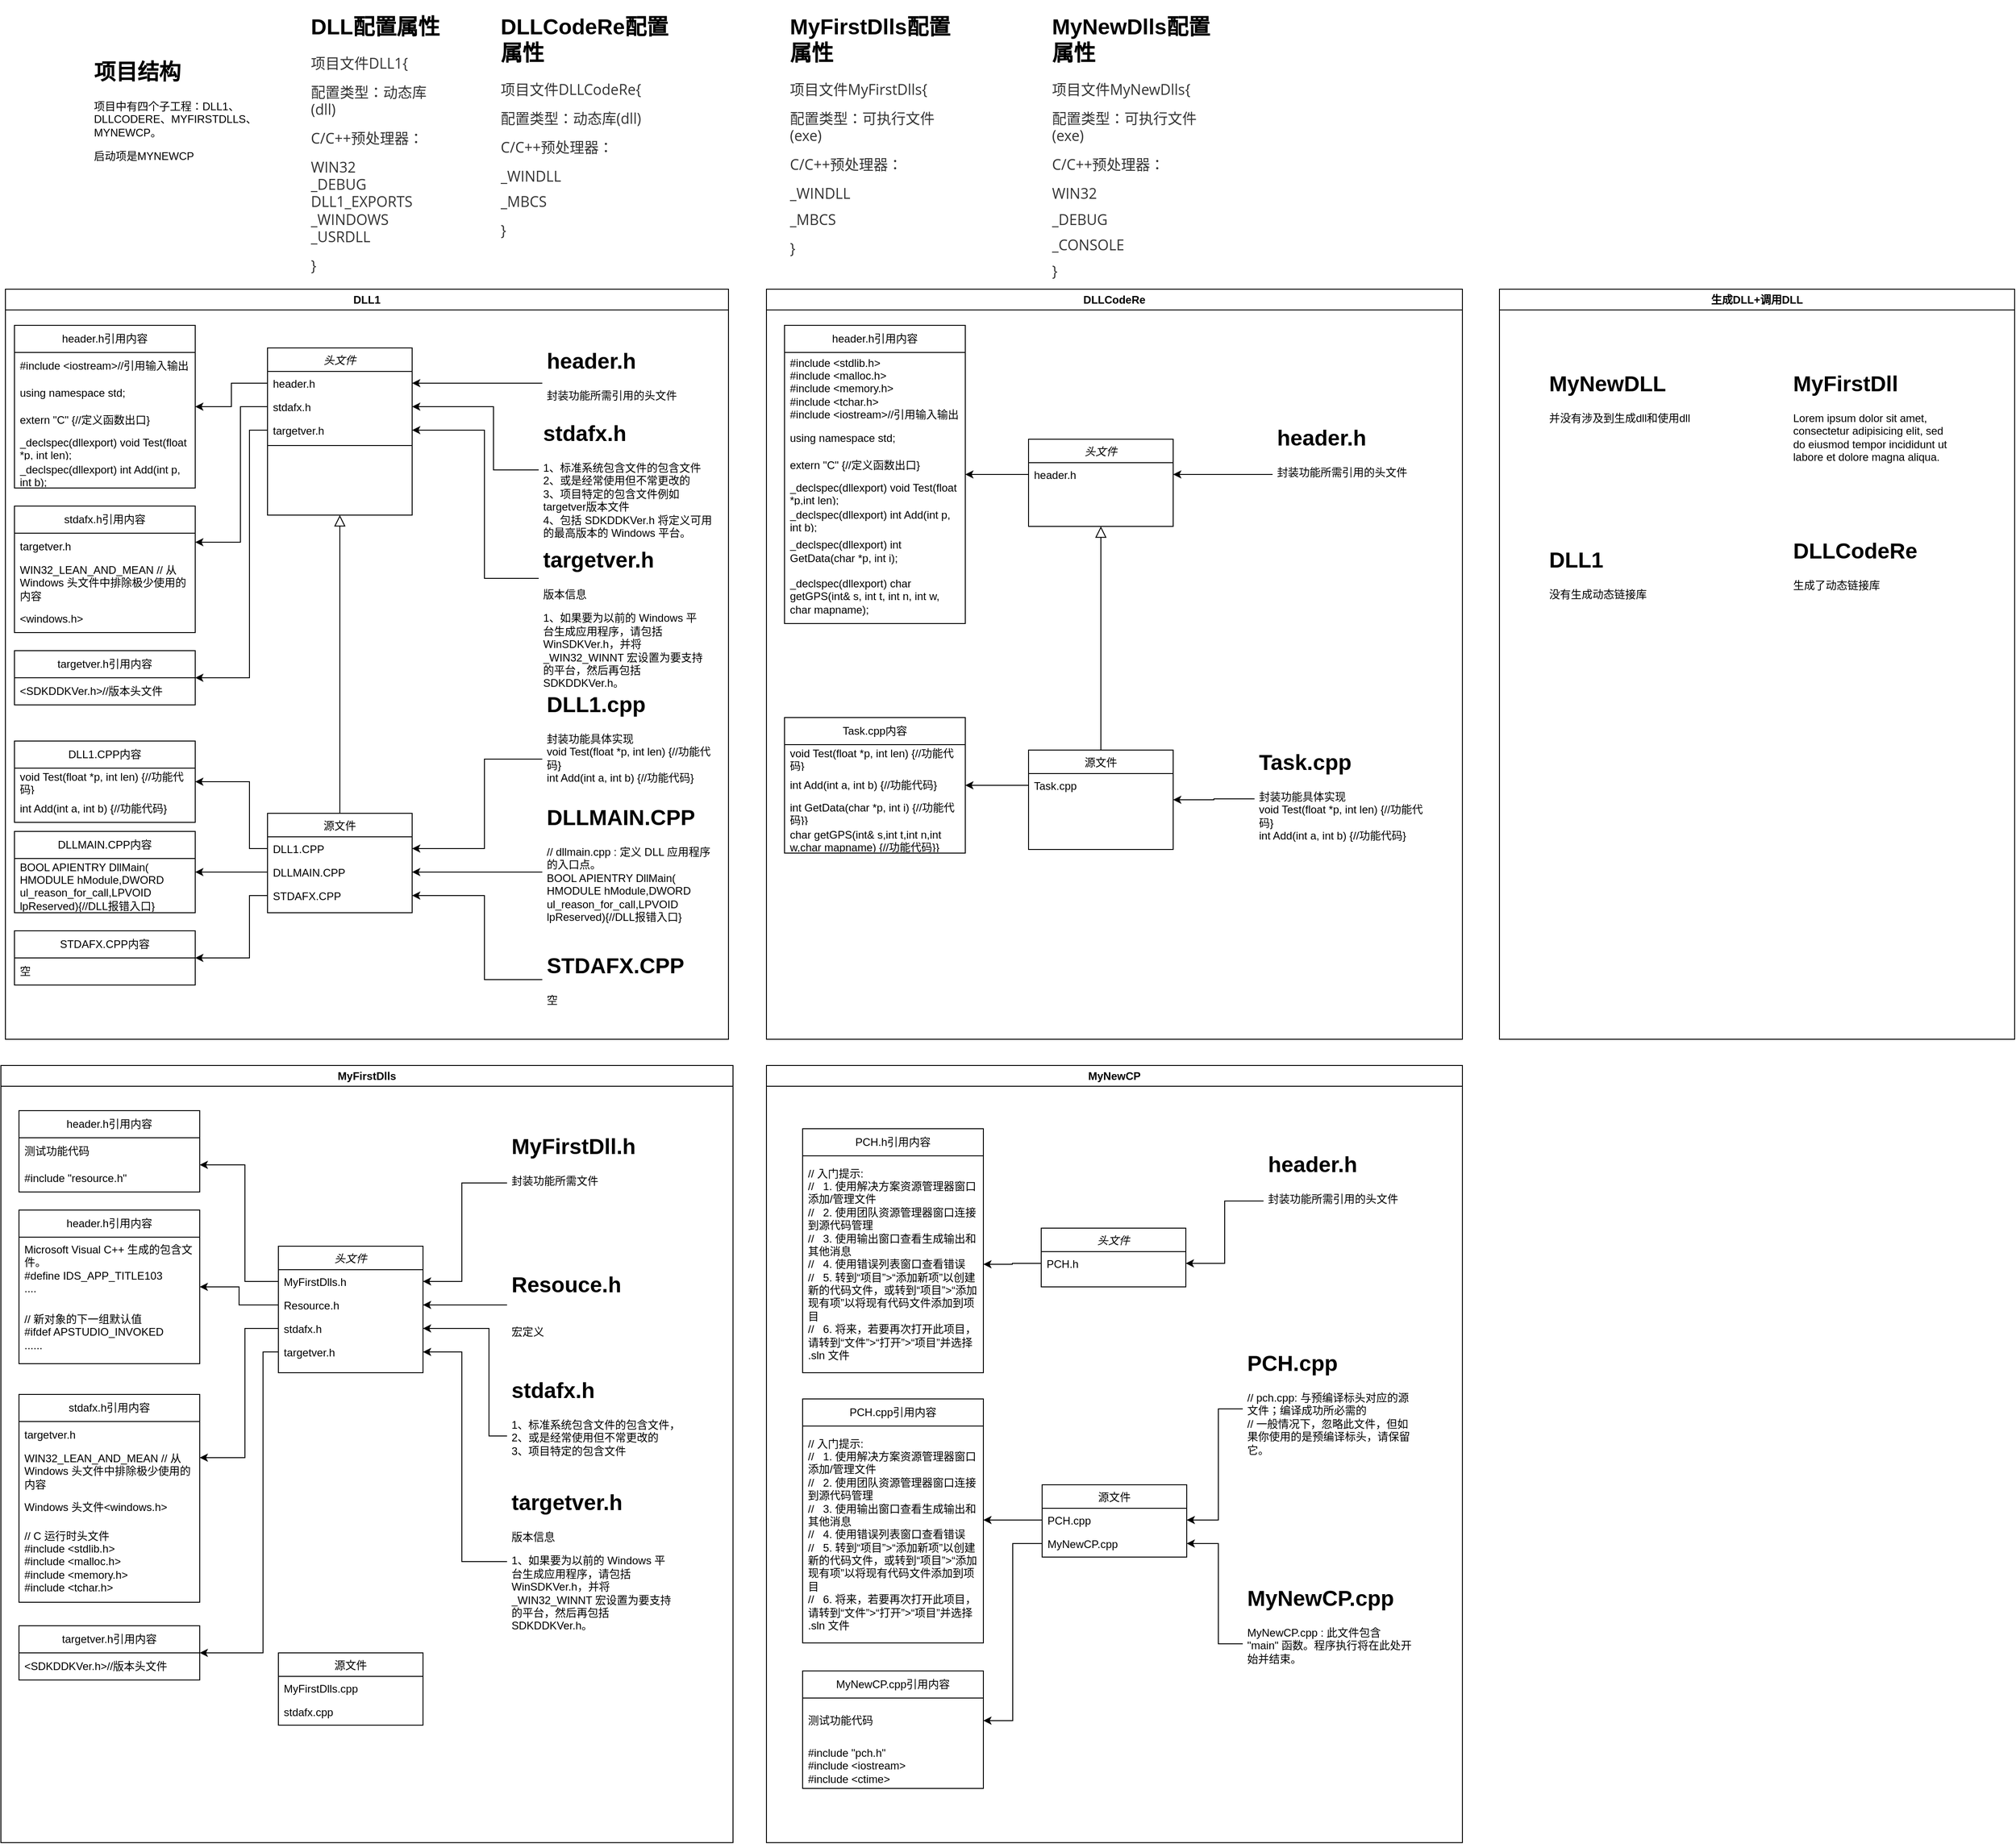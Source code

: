 <mxfile version="21.7.5" type="github">
  <diagram id="C5RBs43oDa-KdzZeNtuy" name="Page-1">
    <mxGraphModel dx="2792" dy="1051" grid="1" gridSize="10" guides="1" tooltips="1" connect="1" arrows="1" fold="1" page="1" pageScale="1" pageWidth="827" pageHeight="1169" math="0" shadow="0">
      <root>
        <mxCell id="WIyWlLk6GJQsqaUBKTNV-0" />
        <mxCell id="WIyWlLk6GJQsqaUBKTNV-1" parent="WIyWlLk6GJQsqaUBKTNV-0" />
        <mxCell id="xGRrHU0zuUm_UajYIUWW-0" value="&lt;h1&gt;DLL配置属性&lt;/h1&gt;&lt;p style=&quot;box-sizing: border-box; line-height: inherit; orphans: 4; margin: 0.8em 0px; position: relative; color: rgb(51, 51, 51); font-family: &amp;quot;Open Sans&amp;quot;, &amp;quot;Clear Sans&amp;quot;, &amp;quot;Helvetica Neue&amp;quot;, Helvetica, Arial, &amp;quot;Segoe UI Emoji&amp;quot;, sans-serif; font-size: 16px;&quot; class=&quot;md-end-block md-p&quot;&gt;&lt;span style=&quot;background-color: initial;&quot;&gt;项目文件DLL1{&lt;/span&gt;&lt;br&gt;&lt;/p&gt;&lt;p style=&quot;box-sizing: border-box; line-height: inherit; orphans: 4; margin: 0.8em 0px; position: relative; color: rgb(51, 51, 51); font-family: &amp;quot;Open Sans&amp;quot;, &amp;quot;Clear Sans&amp;quot;, &amp;quot;Helvetica Neue&amp;quot;, Helvetica, Arial, &amp;quot;Segoe UI Emoji&amp;quot;, sans-serif; font-size: 16px;&quot; class=&quot;md-end-block md-p&quot;&gt;配置类型：动态库(dll)&lt;/p&gt;&lt;p style=&quot;box-sizing: border-box; line-height: inherit; orphans: 4; margin: 0.8em 0px; position: relative; color: rgb(51, 51, 51); font-family: &amp;quot;Open Sans&amp;quot;, &amp;quot;Clear Sans&amp;quot;, &amp;quot;Helvetica Neue&amp;quot;, Helvetica, Arial, &amp;quot;Segoe UI Emoji&amp;quot;, sans-serif; font-size: 16px;&quot; class=&quot;md-end-block md-p&quot;&gt;&lt;span style=&quot;box-sizing: border-box;&quot; class=&quot;md-plain&quot;&gt;C/C++预处理器：&lt;/span&gt;&lt;/p&gt;&lt;p style=&quot;box-sizing: border-box; line-height: inherit; orphans: 4; margin: 0.8em 0px; position: relative; color: rgb(51, 51, 51); font-family: &amp;quot;Open Sans&amp;quot;, &amp;quot;Clear Sans&amp;quot;, &amp;quot;Helvetica Neue&amp;quot;, Helvetica, Arial, &amp;quot;Segoe UI Emoji&amp;quot;, sans-serif; font-size: 16px;&quot; class=&quot;md-end-block md-p md-focus&quot;&gt;&lt;span style=&quot;box-sizing: border-box;&quot; class=&quot;md-plain md-expand&quot;&gt;WIN32&lt;/span&gt;&lt;span style=&quot;box-sizing: border-box;&quot; class=&quot;md-softbreak&quot;&gt;&lt;br&gt;&lt;/span&gt;&lt;span style=&quot;box-sizing: border-box;&quot; class=&quot;md-plain&quot;&gt;_DEBUG&lt;/span&gt;&lt;span style=&quot;box-sizing: border-box;&quot; class=&quot;md-softbreak&quot;&gt;&lt;br&gt;&lt;/span&gt;&lt;span style=&quot;box-sizing: border-box;&quot; class=&quot;md-plain&quot;&gt;DLL1_EXPORTS&lt;/span&gt;&lt;span style=&quot;box-sizing: border-box;&quot; class=&quot;md-softbreak&quot;&gt;&lt;br&gt;&lt;/span&gt;&lt;span style=&quot;box-sizing: border-box;&quot; class=&quot;md-plain&quot;&gt;_WINDOWS&lt;/span&gt;&lt;span style=&quot;box-sizing: border-box;&quot; class=&quot;md-softbreak&quot;&gt;&lt;br&gt;&lt;/span&gt;&lt;span style=&quot;box-sizing: border-box;&quot; class=&quot;md-plain&quot;&gt;_USRDLL&lt;/span&gt;&lt;/p&gt;&lt;p style=&quot;box-sizing: border-box; line-height: inherit; orphans: 4; margin: 0.8em 0px; position: relative; color: rgb(51, 51, 51); font-family: &amp;quot;Open Sans&amp;quot;, &amp;quot;Clear Sans&amp;quot;, &amp;quot;Helvetica Neue&amp;quot;, Helvetica, Arial, &amp;quot;Segoe UI Emoji&amp;quot;, sans-serif; font-size: 16px;&quot; class=&quot;md-end-block md-p md-focus&quot;&gt;&lt;span style=&quot;box-sizing: border-box;&quot; class=&quot;md-plain&quot;&gt;}&lt;/span&gt;&lt;/p&gt;" style="text;html=1;strokeColor=none;fillColor=none;spacing=5;spacingTop=-20;whiteSpace=wrap;overflow=hidden;rounded=0;" parent="WIyWlLk6GJQsqaUBKTNV-1" vertex="1">
          <mxGeometry x="-480" y="10" width="160" height="340" as="geometry" />
        </mxCell>
        <mxCell id="xGRrHU0zuUm_UajYIUWW-1" value="DLL1" style="swimlane;whiteSpace=wrap;html=1;" parent="WIyWlLk6GJQsqaUBKTNV-1" vertex="1">
          <mxGeometry x="-813" y="320" width="800" height="830" as="geometry">
            <mxRectangle x="-720" y="280" width="70" height="30" as="alternateBounds" />
          </mxGeometry>
        </mxCell>
        <mxCell id="zkfFHV4jXpPFQw0GAbJ--0" value="头文件" style="swimlane;fontStyle=2;align=center;verticalAlign=top;childLayout=stackLayout;horizontal=1;startSize=26;horizontalStack=0;resizeParent=1;resizeLast=0;collapsible=1;marginBottom=0;rounded=0;shadow=0;strokeWidth=1;" parent="xGRrHU0zuUm_UajYIUWW-1" vertex="1">
          <mxGeometry x="290" y="65" width="160" height="185" as="geometry">
            <mxRectangle x="230" y="140" width="160" height="26" as="alternateBounds" />
          </mxGeometry>
        </mxCell>
        <mxCell id="zkfFHV4jXpPFQw0GAbJ--1" value="header.h" style="text;align=left;verticalAlign=top;spacingLeft=4;spacingRight=4;overflow=hidden;rotatable=0;points=[[0,0.5],[1,0.5]];portConstraint=eastwest;" parent="zkfFHV4jXpPFQw0GAbJ--0" vertex="1">
          <mxGeometry y="26" width="160" height="26" as="geometry" />
        </mxCell>
        <mxCell id="zkfFHV4jXpPFQw0GAbJ--2" value="stdafx.h" style="text;align=left;verticalAlign=top;spacingLeft=4;spacingRight=4;overflow=hidden;rotatable=0;points=[[0,0.5],[1,0.5]];portConstraint=eastwest;rounded=0;shadow=0;html=0;" parent="zkfFHV4jXpPFQw0GAbJ--0" vertex="1">
          <mxGeometry y="52" width="160" height="26" as="geometry" />
        </mxCell>
        <mxCell id="zkfFHV4jXpPFQw0GAbJ--3" value="targetver.h" style="text;align=left;verticalAlign=top;spacingLeft=4;spacingRight=4;overflow=hidden;rotatable=0;points=[[0,0.5],[1,0.5]];portConstraint=eastwest;rounded=0;shadow=0;html=0;" parent="zkfFHV4jXpPFQw0GAbJ--0" vertex="1">
          <mxGeometry y="78" width="160" height="26" as="geometry" />
        </mxCell>
        <mxCell id="xGRrHU0zuUm_UajYIUWW-2" value="" style="line;html=1;strokeWidth=1;align=left;verticalAlign=middle;spacingTop=-1;spacingLeft=3;spacingRight=3;rotatable=0;labelPosition=right;points=[];portConstraint=eastwest;" parent="zkfFHV4jXpPFQw0GAbJ--0" vertex="1">
          <mxGeometry y="104" width="160" height="8" as="geometry" />
        </mxCell>
        <mxCell id="zkfFHV4jXpPFQw0GAbJ--6" value="源文件" style="swimlane;fontStyle=0;align=center;verticalAlign=top;childLayout=stackLayout;horizontal=1;startSize=26;horizontalStack=0;resizeParent=1;resizeLast=0;collapsible=1;marginBottom=0;rounded=0;shadow=0;strokeWidth=1;" parent="xGRrHU0zuUm_UajYIUWW-1" vertex="1">
          <mxGeometry x="290" y="580" width="160" height="110" as="geometry">
            <mxRectangle x="130" y="380" width="160" height="26" as="alternateBounds" />
          </mxGeometry>
        </mxCell>
        <mxCell id="zkfFHV4jXpPFQw0GAbJ--7" value="DLL1.CPP" style="text;align=left;verticalAlign=top;spacingLeft=4;spacingRight=4;overflow=hidden;rotatable=0;points=[[0,0.5],[1,0.5]];portConstraint=eastwest;" parent="zkfFHV4jXpPFQw0GAbJ--6" vertex="1">
          <mxGeometry y="26" width="160" height="26" as="geometry" />
        </mxCell>
        <mxCell id="zkfFHV4jXpPFQw0GAbJ--8" value="DLLMAIN.CPP" style="text;align=left;verticalAlign=top;spacingLeft=4;spacingRight=4;overflow=hidden;rotatable=0;points=[[0,0.5],[1,0.5]];portConstraint=eastwest;rounded=0;shadow=0;html=0;" parent="zkfFHV4jXpPFQw0GAbJ--6" vertex="1">
          <mxGeometry y="52" width="160" height="26" as="geometry" />
        </mxCell>
        <mxCell id="zkfFHV4jXpPFQw0GAbJ--11" value="STDAFX.CPP" style="text;align=left;verticalAlign=top;spacingLeft=4;spacingRight=4;overflow=hidden;rotatable=0;points=[[0,0.5],[1,0.5]];portConstraint=eastwest;" parent="zkfFHV4jXpPFQw0GAbJ--6" vertex="1">
          <mxGeometry y="78" width="160" height="26" as="geometry" />
        </mxCell>
        <mxCell id="zkfFHV4jXpPFQw0GAbJ--12" value="" style="endArrow=block;endSize=10;endFill=0;shadow=0;strokeWidth=1;rounded=0;edgeStyle=elbowEdgeStyle;elbow=vertical;" parent="xGRrHU0zuUm_UajYIUWW-1" source="zkfFHV4jXpPFQw0GAbJ--6" target="zkfFHV4jXpPFQw0GAbJ--0" edge="1">
          <mxGeometry width="160" relative="1" as="geometry">
            <mxPoint x="270" y="148" as="sourcePoint" />
            <mxPoint x="270" y="148" as="targetPoint" />
          </mxGeometry>
        </mxCell>
        <mxCell id="xGRrHU0zuUm_UajYIUWW-4" style="edgeStyle=orthogonalEdgeStyle;rounded=0;orthogonalLoop=1;jettySize=auto;html=1;" parent="xGRrHU0zuUm_UajYIUWW-1" source="xGRrHU0zuUm_UajYIUWW-3" target="zkfFHV4jXpPFQw0GAbJ--1" edge="1">
          <mxGeometry relative="1" as="geometry">
            <Array as="points">
              <mxPoint x="560" y="104" />
              <mxPoint x="560" y="104" />
            </Array>
          </mxGeometry>
        </mxCell>
        <mxCell id="xGRrHU0zuUm_UajYIUWW-3" value="&lt;h1&gt;header.h&lt;br&gt;&lt;/h1&gt;&lt;p&gt;封装功能所需引用的头文件&lt;/p&gt;" style="text;html=1;strokeColor=none;fillColor=none;spacing=5;spacingTop=-20;whiteSpace=wrap;overflow=hidden;rounded=0;" parent="xGRrHU0zuUm_UajYIUWW-1" vertex="1">
          <mxGeometry x="594" y="60" width="190" height="120" as="geometry" />
        </mxCell>
        <mxCell id="xGRrHU0zuUm_UajYIUWW-6" style="edgeStyle=orthogonalEdgeStyle;rounded=0;orthogonalLoop=1;jettySize=auto;html=1;" parent="xGRrHU0zuUm_UajYIUWW-1" source="xGRrHU0zuUm_UajYIUWW-5" target="zkfFHV4jXpPFQw0GAbJ--2" edge="1">
          <mxGeometry relative="1" as="geometry">
            <Array as="points">
              <mxPoint x="540" y="200" />
              <mxPoint x="540" y="130" />
            </Array>
          </mxGeometry>
        </mxCell>
        <mxCell id="xGRrHU0zuUm_UajYIUWW-5" value="&lt;h1&gt;stdafx.h&lt;/h1&gt;1、标准系统包含文件的包含文件&lt;br&gt;2、或是经常使用但不常更改的&lt;br&gt;3、项目特定的包含文件例如targetver版本文件&lt;br&gt;4、包括 SDKDDKVer.h 将定义可用的最高版本的 Windows 平台。" style="text;html=1;strokeColor=none;fillColor=none;spacing=5;spacingTop=-20;whiteSpace=wrap;overflow=hidden;rounded=0;" parent="xGRrHU0zuUm_UajYIUWW-1" vertex="1">
          <mxGeometry x="590" y="140" width="200" height="150" as="geometry" />
        </mxCell>
        <mxCell id="xGRrHU0zuUm_UajYIUWW-8" style="edgeStyle=orthogonalEdgeStyle;rounded=0;orthogonalLoop=1;jettySize=auto;html=1;" parent="xGRrHU0zuUm_UajYIUWW-1" source="xGRrHU0zuUm_UajYIUWW-7" target="zkfFHV4jXpPFQw0GAbJ--3" edge="1">
          <mxGeometry relative="1" as="geometry">
            <Array as="points">
              <mxPoint x="530" y="320" />
              <mxPoint x="530" y="156" />
            </Array>
          </mxGeometry>
        </mxCell>
        <mxCell id="xGRrHU0zuUm_UajYIUWW-7" value="&lt;h1&gt;targetver.h&lt;br&gt;&lt;/h1&gt;&lt;p&gt;版本信息&lt;/p&gt;1、如果要为以前的 Windows 平台生成应用程序，请包括 WinSDKVer.h，并将_WIN32_WINNT 宏设置为要支持的平台，然后再包括 SDKDDKVer.h。" style="text;html=1;strokeColor=none;fillColor=none;spacing=5;spacingTop=-20;whiteSpace=wrap;overflow=hidden;rounded=0;" parent="xGRrHU0zuUm_UajYIUWW-1" vertex="1">
          <mxGeometry x="590" y="280" width="190" height="170" as="geometry" />
        </mxCell>
        <mxCell id="xGRrHU0zuUm_UajYIUWW-9" value="header.h引用内容" style="swimlane;fontStyle=0;childLayout=stackLayout;horizontal=1;startSize=30;horizontalStack=0;resizeParent=1;resizeParentMax=0;resizeLast=0;collapsible=1;marginBottom=0;whiteSpace=wrap;html=1;" parent="xGRrHU0zuUm_UajYIUWW-1" vertex="1">
          <mxGeometry x="10" y="40" width="200" height="180" as="geometry" />
        </mxCell>
        <mxCell id="xGRrHU0zuUm_UajYIUWW-10" value="#include &amp;lt;iostream&amp;gt;//引用输入输出" style="text;strokeColor=none;fillColor=none;align=left;verticalAlign=middle;spacingLeft=4;spacingRight=4;overflow=hidden;points=[[0,0.5],[1,0.5]];portConstraint=eastwest;rotatable=0;whiteSpace=wrap;html=1;" parent="xGRrHU0zuUm_UajYIUWW-9" vertex="1">
          <mxGeometry y="30" width="200" height="30" as="geometry" />
        </mxCell>
        <mxCell id="xGRrHU0zuUm_UajYIUWW-11" value="using namespace std;" style="text;strokeColor=none;fillColor=none;align=left;verticalAlign=middle;spacingLeft=4;spacingRight=4;overflow=hidden;points=[[0,0.5],[1,0.5]];portConstraint=eastwest;rotatable=0;whiteSpace=wrap;html=1;" parent="xGRrHU0zuUm_UajYIUWW-9" vertex="1">
          <mxGeometry y="60" width="200" height="30" as="geometry" />
        </mxCell>
        <mxCell id="xGRrHU0zuUm_UajYIUWW-12" value="extern &quot;C&quot; {//定义函数出口}" style="text;strokeColor=none;fillColor=none;align=left;verticalAlign=middle;spacingLeft=4;spacingRight=4;overflow=hidden;points=[[0,0.5],[1,0.5]];portConstraint=eastwest;rotatable=0;whiteSpace=wrap;html=1;" parent="xGRrHU0zuUm_UajYIUWW-9" vertex="1">
          <mxGeometry y="90" width="200" height="30" as="geometry" />
        </mxCell>
        <mxCell id="xGRrHU0zuUm_UajYIUWW-13" value="_declspec(dllexport) void Test(float *p, int len);" style="text;strokeColor=none;fillColor=none;align=left;verticalAlign=middle;spacingLeft=4;spacingRight=4;overflow=hidden;points=[[0,0.5],[1,0.5]];portConstraint=eastwest;rotatable=0;whiteSpace=wrap;html=1;" parent="xGRrHU0zuUm_UajYIUWW-9" vertex="1">
          <mxGeometry y="120" width="200" height="30" as="geometry" />
        </mxCell>
        <mxCell id="xGRrHU0zuUm_UajYIUWW-14" value="_declspec(dllexport) int Add(int p, int b);" style="text;strokeColor=none;fillColor=none;align=left;verticalAlign=middle;spacingLeft=4;spacingRight=4;overflow=hidden;points=[[0,0.5],[1,0.5]];portConstraint=eastwest;rotatable=0;whiteSpace=wrap;html=1;" parent="xGRrHU0zuUm_UajYIUWW-9" vertex="1">
          <mxGeometry y="150" width="200" height="30" as="geometry" />
        </mxCell>
        <mxCell id="xGRrHU0zuUm_UajYIUWW-15" style="edgeStyle=orthogonalEdgeStyle;rounded=0;orthogonalLoop=1;jettySize=auto;html=1;" parent="xGRrHU0zuUm_UajYIUWW-1" source="zkfFHV4jXpPFQw0GAbJ--1" target="xGRrHU0zuUm_UajYIUWW-9" edge="1">
          <mxGeometry relative="1" as="geometry" />
        </mxCell>
        <mxCell id="xGRrHU0zuUm_UajYIUWW-16" value="stdafx.h引用内容" style="swimlane;fontStyle=0;childLayout=stackLayout;horizontal=1;startSize=30;horizontalStack=0;resizeParent=1;resizeParentMax=0;resizeLast=0;collapsible=1;marginBottom=0;whiteSpace=wrap;html=1;" parent="xGRrHU0zuUm_UajYIUWW-1" vertex="1">
          <mxGeometry x="10" y="240" width="200" height="140" as="geometry" />
        </mxCell>
        <mxCell id="xGRrHU0zuUm_UajYIUWW-17" value="targetver.h" style="text;strokeColor=none;fillColor=none;align=left;verticalAlign=middle;spacingLeft=4;spacingRight=4;overflow=hidden;points=[[0,0.5],[1,0.5]];portConstraint=eastwest;rotatable=0;whiteSpace=wrap;html=1;" parent="xGRrHU0zuUm_UajYIUWW-16" vertex="1">
          <mxGeometry y="30" width="200" height="30" as="geometry" />
        </mxCell>
        <mxCell id="xGRrHU0zuUm_UajYIUWW-18" value="WIN32_LEAN_AND_MEAN&amp;nbsp;// 从 Windows 头文件中排除极少使用的内容" style="text;strokeColor=none;fillColor=none;align=left;verticalAlign=middle;spacingLeft=4;spacingRight=4;overflow=hidden;points=[[0,0.5],[1,0.5]];portConstraint=eastwest;rotatable=0;whiteSpace=wrap;html=1;" parent="xGRrHU0zuUm_UajYIUWW-16" vertex="1">
          <mxGeometry y="60" width="200" height="50" as="geometry" />
        </mxCell>
        <mxCell id="xGRrHU0zuUm_UajYIUWW-20" value="&amp;lt;windows.h&amp;gt;" style="text;strokeColor=none;fillColor=none;align=left;verticalAlign=middle;spacingLeft=4;spacingRight=4;overflow=hidden;points=[[0,0.5],[1,0.5]];portConstraint=eastwest;rotatable=0;whiteSpace=wrap;html=1;" parent="xGRrHU0zuUm_UajYIUWW-16" vertex="1">
          <mxGeometry y="110" width="200" height="30" as="geometry" />
        </mxCell>
        <mxCell id="xGRrHU0zuUm_UajYIUWW-22" style="edgeStyle=orthogonalEdgeStyle;rounded=0;orthogonalLoop=1;jettySize=auto;html=1;" parent="xGRrHU0zuUm_UajYIUWW-1" source="zkfFHV4jXpPFQw0GAbJ--2" target="xGRrHU0zuUm_UajYIUWW-16" edge="1">
          <mxGeometry relative="1" as="geometry">
            <Array as="points">
              <mxPoint x="260" y="130" />
              <mxPoint x="260" y="280" />
            </Array>
          </mxGeometry>
        </mxCell>
        <mxCell id="xGRrHU0zuUm_UajYIUWW-23" value="targetver.h引用内容" style="swimlane;fontStyle=0;childLayout=stackLayout;horizontal=1;startSize=30;horizontalStack=0;resizeParent=1;resizeParentMax=0;resizeLast=0;collapsible=1;marginBottom=0;whiteSpace=wrap;html=1;" parent="xGRrHU0zuUm_UajYIUWW-1" vertex="1">
          <mxGeometry x="10" y="400" width="200" height="60" as="geometry" />
        </mxCell>
        <mxCell id="xGRrHU0zuUm_UajYIUWW-24" value="&amp;lt;SDKDDKVer.h&amp;gt;//版本头文件" style="text;strokeColor=none;fillColor=none;align=left;verticalAlign=middle;spacingLeft=4;spacingRight=4;overflow=hidden;points=[[0,0.5],[1,0.5]];portConstraint=eastwest;rotatable=0;whiteSpace=wrap;html=1;" parent="xGRrHU0zuUm_UajYIUWW-23" vertex="1">
          <mxGeometry y="30" width="200" height="30" as="geometry" />
        </mxCell>
        <mxCell id="xGRrHU0zuUm_UajYIUWW-27" style="edgeStyle=orthogonalEdgeStyle;rounded=0;orthogonalLoop=1;jettySize=auto;html=1;" parent="xGRrHU0zuUm_UajYIUWW-1" source="zkfFHV4jXpPFQw0GAbJ--3" target="xGRrHU0zuUm_UajYIUWW-23" edge="1">
          <mxGeometry relative="1" as="geometry">
            <Array as="points">
              <mxPoint x="270" y="156" />
              <mxPoint x="270" y="430" />
            </Array>
          </mxGeometry>
        </mxCell>
        <mxCell id="xGRrHU0zuUm_UajYIUWW-37" style="edgeStyle=orthogonalEdgeStyle;rounded=0;orthogonalLoop=1;jettySize=auto;html=1;" parent="xGRrHU0zuUm_UajYIUWW-1" source="xGRrHU0zuUm_UajYIUWW-34" target="zkfFHV4jXpPFQw0GAbJ--7" edge="1">
          <mxGeometry relative="1" as="geometry">
            <Array as="points">
              <mxPoint x="530" y="520" />
              <mxPoint x="530" y="619" />
            </Array>
          </mxGeometry>
        </mxCell>
        <mxCell id="xGRrHU0zuUm_UajYIUWW-34" value="&lt;h1&gt;DLL1.cpp&lt;/h1&gt;&lt;div&gt;封装功能具体实现&lt;/div&gt;&lt;div&gt;void Test(float *p, int len) {//功能代码}&lt;/div&gt;&lt;div&gt;int Add(int a, int b) {//功能代码}&lt;br&gt;&lt;/div&gt;" style="text;html=1;strokeColor=none;fillColor=none;spacing=5;spacingTop=-20;whiteSpace=wrap;overflow=hidden;rounded=0;" parent="xGRrHU0zuUm_UajYIUWW-1" vertex="1">
          <mxGeometry x="594" y="440" width="190" height="120" as="geometry" />
        </mxCell>
        <mxCell id="xGRrHU0zuUm_UajYIUWW-38" style="edgeStyle=orthogonalEdgeStyle;rounded=0;orthogonalLoop=1;jettySize=auto;html=1;" parent="xGRrHU0zuUm_UajYIUWW-1" source="xGRrHU0zuUm_UajYIUWW-35" target="zkfFHV4jXpPFQw0GAbJ--8" edge="1">
          <mxGeometry relative="1" as="geometry" />
        </mxCell>
        <mxCell id="xGRrHU0zuUm_UajYIUWW-35" value="&lt;h1&gt;DLLMAIN.CPP&lt;br&gt;&lt;/h1&gt;&lt;div&gt;// dllmain.cpp : 定义 DLL 应用程序的入口点。&lt;br&gt;&lt;/div&gt;&lt;div&gt;&lt;div&gt;BOOL APIENTRY DllMain( HMODULE hModule,&lt;span style=&quot;background-color: initial;&quot;&gt;DWORD&amp;nbsp; ul_reason_for_call,&lt;/span&gt;&lt;span style=&quot;background-color: initial;&quot;&gt;LPVOID lpReserved&lt;/span&gt;&lt;span style=&quot;background-color: initial;&quot;&gt;){//DLL报错入口}&lt;/span&gt;&lt;/div&gt;&lt;/div&gt;" style="text;html=1;strokeColor=none;fillColor=none;spacing=5;spacingTop=-20;whiteSpace=wrap;overflow=hidden;rounded=0;" parent="xGRrHU0zuUm_UajYIUWW-1" vertex="1">
          <mxGeometry x="594" y="565" width="190" height="160" as="geometry" />
        </mxCell>
        <mxCell id="xGRrHU0zuUm_UajYIUWW-39" style="edgeStyle=orthogonalEdgeStyle;rounded=0;orthogonalLoop=1;jettySize=auto;html=1;" parent="xGRrHU0zuUm_UajYIUWW-1" source="xGRrHU0zuUm_UajYIUWW-36" target="zkfFHV4jXpPFQw0GAbJ--11" edge="1">
          <mxGeometry relative="1" as="geometry">
            <Array as="points">
              <mxPoint x="530" y="764" />
              <mxPoint x="530" y="671" />
            </Array>
          </mxGeometry>
        </mxCell>
        <mxCell id="xGRrHU0zuUm_UajYIUWW-36" value="&lt;h1&gt;STDAFX.CPP&lt;br&gt;&lt;/h1&gt;&lt;div&gt;空&lt;/div&gt;" style="text;html=1;strokeColor=none;fillColor=none;spacing=5;spacingTop=-20;whiteSpace=wrap;overflow=hidden;rounded=0;" parent="xGRrHU0zuUm_UajYIUWW-1" vertex="1">
          <mxGeometry x="594" y="729" width="190" height="70" as="geometry" />
        </mxCell>
        <mxCell id="xGRrHU0zuUm_UajYIUWW-40" value="DLL1.CPP内容" style="swimlane;fontStyle=0;childLayout=stackLayout;horizontal=1;startSize=30;horizontalStack=0;resizeParent=1;resizeParentMax=0;resizeLast=0;collapsible=1;marginBottom=0;whiteSpace=wrap;html=1;" parent="xGRrHU0zuUm_UajYIUWW-1" vertex="1">
          <mxGeometry x="10" y="500" width="200" height="90" as="geometry" />
        </mxCell>
        <mxCell id="xGRrHU0zuUm_UajYIUWW-41" value="&lt;div style=&quot;border-color: var(--border-color);&quot;&gt;void Test(float *p, int len) {//功能代码}&lt;/div&gt;" style="text;strokeColor=none;fillColor=none;align=left;verticalAlign=middle;spacingLeft=4;spacingRight=4;overflow=hidden;points=[[0,0.5],[1,0.5]];portConstraint=eastwest;rotatable=0;whiteSpace=wrap;html=1;" parent="xGRrHU0zuUm_UajYIUWW-40" vertex="1">
          <mxGeometry y="30" width="200" height="30" as="geometry" />
        </mxCell>
        <mxCell id="xGRrHU0zuUm_UajYIUWW-42" value="&lt;div style=&quot;border-color: var(--border-color);&quot;&gt;int Add(int a, int b) {//功能代码}&lt;br&gt;&lt;/div&gt;" style="text;strokeColor=none;fillColor=none;align=left;verticalAlign=middle;spacingLeft=4;spacingRight=4;overflow=hidden;points=[[0,0.5],[1,0.5]];portConstraint=eastwest;rotatable=0;whiteSpace=wrap;html=1;" parent="xGRrHU0zuUm_UajYIUWW-40" vertex="1">
          <mxGeometry y="60" width="200" height="30" as="geometry" />
        </mxCell>
        <mxCell id="xGRrHU0zuUm_UajYIUWW-43" style="edgeStyle=orthogonalEdgeStyle;rounded=0;orthogonalLoop=1;jettySize=auto;html=1;" parent="xGRrHU0zuUm_UajYIUWW-1" source="zkfFHV4jXpPFQw0GAbJ--7" target="xGRrHU0zuUm_UajYIUWW-40" edge="1">
          <mxGeometry relative="1" as="geometry">
            <Array as="points">
              <mxPoint x="270" y="619" />
              <mxPoint x="270" y="545" />
            </Array>
          </mxGeometry>
        </mxCell>
        <mxCell id="xGRrHU0zuUm_UajYIUWW-44" value="DLLMAIN.CPP内容" style="swimlane;fontStyle=0;childLayout=stackLayout;horizontal=1;startSize=30;horizontalStack=0;resizeParent=1;resizeParentMax=0;resizeLast=0;collapsible=1;marginBottom=0;whiteSpace=wrap;html=1;" parent="xGRrHU0zuUm_UajYIUWW-1" vertex="1">
          <mxGeometry x="10" y="600" width="200" height="90" as="geometry" />
        </mxCell>
        <mxCell id="xGRrHU0zuUm_UajYIUWW-45" value="&lt;div style=&quot;border-color: var(--border-color);&quot;&gt;BOOL APIENTRY DllMain( HMODULE hModule,DWORD&amp;nbsp; ul_reason_for_call,&lt;span style=&quot;border-color: var(--border-color); background-color: initial;&quot;&gt;LPVOID lpReserved&lt;/span&gt;&lt;span style=&quot;border-color: var(--border-color); background-color: initial;&quot;&gt;){//DLL报错入口}&lt;/span&gt;&lt;br&gt;&lt;/div&gt;" style="text;strokeColor=none;fillColor=none;align=left;verticalAlign=middle;spacingLeft=4;spacingRight=4;overflow=hidden;points=[[0,0.5],[1,0.5]];portConstraint=eastwest;rotatable=0;whiteSpace=wrap;html=1;" parent="xGRrHU0zuUm_UajYIUWW-44" vertex="1">
          <mxGeometry y="30" width="200" height="60" as="geometry" />
        </mxCell>
        <mxCell id="xGRrHU0zuUm_UajYIUWW-47" style="edgeStyle=orthogonalEdgeStyle;rounded=0;orthogonalLoop=1;jettySize=auto;html=1;" parent="xGRrHU0zuUm_UajYIUWW-1" source="zkfFHV4jXpPFQw0GAbJ--8" target="xGRrHU0zuUm_UajYIUWW-44" edge="1">
          <mxGeometry relative="1" as="geometry" />
        </mxCell>
        <mxCell id="xGRrHU0zuUm_UajYIUWW-48" value="STDAFX.CPP内容" style="swimlane;fontStyle=0;childLayout=stackLayout;horizontal=1;startSize=30;horizontalStack=0;resizeParent=1;resizeParentMax=0;resizeLast=0;collapsible=1;marginBottom=0;whiteSpace=wrap;html=1;" parent="xGRrHU0zuUm_UajYIUWW-1" vertex="1">
          <mxGeometry x="10" y="710" width="200" height="60" as="geometry" />
        </mxCell>
        <mxCell id="xGRrHU0zuUm_UajYIUWW-49" value="空" style="text;strokeColor=none;fillColor=none;align=left;verticalAlign=middle;spacingLeft=4;spacingRight=4;overflow=hidden;points=[[0,0.5],[1,0.5]];portConstraint=eastwest;rotatable=0;whiteSpace=wrap;html=1;" parent="xGRrHU0zuUm_UajYIUWW-48" vertex="1">
          <mxGeometry y="30" width="200" height="30" as="geometry" />
        </mxCell>
        <mxCell id="xGRrHU0zuUm_UajYIUWW-50" style="edgeStyle=orthogonalEdgeStyle;rounded=0;orthogonalLoop=1;jettySize=auto;html=1;" parent="xGRrHU0zuUm_UajYIUWW-1" source="zkfFHV4jXpPFQw0GAbJ--11" target="xGRrHU0zuUm_UajYIUWW-48" edge="1">
          <mxGeometry relative="1" as="geometry">
            <Array as="points">
              <mxPoint x="270" y="671" />
              <mxPoint x="270" y="740" />
            </Array>
          </mxGeometry>
        </mxCell>
        <mxCell id="xGRrHU0zuUm_UajYIUWW-51" value="&lt;h1&gt;项目结构&lt;br&gt;&lt;/h1&gt;&lt;p&gt;项目中有四个子工程：DLL1、DLLCODERE、MYFIRSTDLLS、MYNEWCP。&lt;br&gt;&lt;/p&gt;&lt;p&gt;启动项是MYNEWCP&lt;br&gt;&lt;/p&gt;" style="text;html=1;strokeColor=none;fillColor=none;spacing=5;spacingTop=-20;whiteSpace=wrap;overflow=hidden;rounded=0;" parent="WIyWlLk6GJQsqaUBKTNV-1" vertex="1">
          <mxGeometry x="-720" y="60" width="190" height="130" as="geometry" />
        </mxCell>
        <mxCell id="xGRrHU0zuUm_UajYIUWW-52" value="DLLCodeRe" style="swimlane;whiteSpace=wrap;html=1;" parent="WIyWlLk6GJQsqaUBKTNV-1" vertex="1">
          <mxGeometry x="29" y="320" width="770" height="830" as="geometry">
            <mxRectangle x="110" y="280" width="110" height="30" as="alternateBounds" />
          </mxGeometry>
        </mxCell>
        <mxCell id="xGRrHU0zuUm_UajYIUWW-53" value="头文件" style="swimlane;fontStyle=2;align=center;verticalAlign=top;childLayout=stackLayout;horizontal=1;startSize=26;horizontalStack=0;resizeParent=1;resizeLast=0;collapsible=1;marginBottom=0;rounded=0;shadow=0;strokeWidth=1;" parent="xGRrHU0zuUm_UajYIUWW-52" vertex="1">
          <mxGeometry x="290" y="166" width="160" height="96.5" as="geometry">
            <mxRectangle x="230" y="140" width="160" height="26" as="alternateBounds" />
          </mxGeometry>
        </mxCell>
        <mxCell id="xGRrHU0zuUm_UajYIUWW-54" value="header.h" style="text;align=left;verticalAlign=top;spacingLeft=4;spacingRight=4;overflow=hidden;rotatable=0;points=[[0,0.5],[1,0.5]];portConstraint=eastwest;" parent="xGRrHU0zuUm_UajYIUWW-53" vertex="1">
          <mxGeometry y="26" width="160" height="26" as="geometry" />
        </mxCell>
        <mxCell id="xGRrHU0zuUm_UajYIUWW-58" value="源文件" style="swimlane;fontStyle=0;align=center;verticalAlign=top;childLayout=stackLayout;horizontal=1;startSize=26;horizontalStack=0;resizeParent=1;resizeLast=0;collapsible=1;marginBottom=0;rounded=0;shadow=0;strokeWidth=1;" parent="xGRrHU0zuUm_UajYIUWW-52" vertex="1">
          <mxGeometry x="290" y="510" width="160" height="110" as="geometry">
            <mxRectangle x="130" y="380" width="160" height="26" as="alternateBounds" />
          </mxGeometry>
        </mxCell>
        <mxCell id="xGRrHU0zuUm_UajYIUWW-59" value="Task.cpp" style="text;align=left;verticalAlign=top;spacingLeft=4;spacingRight=4;overflow=hidden;rotatable=0;points=[[0,0.5],[1,0.5]];portConstraint=eastwest;" parent="xGRrHU0zuUm_UajYIUWW-58" vertex="1">
          <mxGeometry y="26" width="160" height="26" as="geometry" />
        </mxCell>
        <mxCell id="xGRrHU0zuUm_UajYIUWW-63" style="edgeStyle=orthogonalEdgeStyle;rounded=0;orthogonalLoop=1;jettySize=auto;html=1;" parent="xGRrHU0zuUm_UajYIUWW-52" source="xGRrHU0zuUm_UajYIUWW-62" target="xGRrHU0zuUm_UajYIUWW-54" edge="1">
          <mxGeometry relative="1" as="geometry" />
        </mxCell>
        <mxCell id="xGRrHU0zuUm_UajYIUWW-62" value="&lt;h1&gt;header.h&lt;br&gt;&lt;/h1&gt;&lt;p&gt;封装功能所需引用的头文件&lt;/p&gt;" style="text;html=1;strokeColor=none;fillColor=none;spacing=5;spacingTop=-20;whiteSpace=wrap;overflow=hidden;rounded=0;" parent="xGRrHU0zuUm_UajYIUWW-52" vertex="1">
          <mxGeometry x="560" y="145" width="190" height="120" as="geometry" />
        </mxCell>
        <mxCell id="xGRrHU0zuUm_UajYIUWW-82" style="edgeStyle=orthogonalEdgeStyle;rounded=0;orthogonalLoop=1;jettySize=auto;html=1;" parent="xGRrHU0zuUm_UajYIUWW-52" source="xGRrHU0zuUm_UajYIUWW-64" target="xGRrHU0zuUm_UajYIUWW-58" edge="1">
          <mxGeometry relative="1" as="geometry" />
        </mxCell>
        <mxCell id="xGRrHU0zuUm_UajYIUWW-64" value="&lt;h1&gt;Task.cpp&lt;br&gt;&lt;/h1&gt;&lt;div&gt;封装功能具体实现&lt;/div&gt;&lt;div&gt;void Test(float *p, int len) {//功能代码}&lt;/div&gt;&lt;div&gt;int Add(int a, int b) {//功能代码}&lt;br&gt;&lt;/div&gt;" style="text;html=1;strokeColor=none;fillColor=none;spacing=5;spacingTop=-20;whiteSpace=wrap;overflow=hidden;rounded=0;" parent="xGRrHU0zuUm_UajYIUWW-52" vertex="1">
          <mxGeometry x="540" y="504" width="190" height="120" as="geometry" />
        </mxCell>
        <mxCell id="xGRrHU0zuUm_UajYIUWW-65" value="header.h引用内容" style="swimlane;fontStyle=0;childLayout=stackLayout;horizontal=1;startSize=30;horizontalStack=0;resizeParent=1;resizeParentMax=0;resizeLast=0;collapsible=1;marginBottom=0;whiteSpace=wrap;html=1;" parent="xGRrHU0zuUm_UajYIUWW-52" vertex="1">
          <mxGeometry x="20" y="40" width="200" height="330" as="geometry" />
        </mxCell>
        <mxCell id="xGRrHU0zuUm_UajYIUWW-66" value="&lt;div&gt;#include &amp;lt;stdlib.h&amp;gt;&lt;/div&gt;&lt;div&gt;&lt;span style=&quot;font-size: 12px;&quot;&gt;#include &amp;lt;malloc.h&amp;gt;&lt;/span&gt;&lt;/div&gt;&lt;div&gt;&lt;span style=&quot;font-size: 12px;&quot;&gt;#include &amp;lt;memory.h&amp;gt;&lt;/span&gt;&lt;/div&gt;&lt;div&gt;&lt;span style=&quot;font-size: 12px;&quot;&gt;#include &amp;lt;tchar.h&amp;gt;&lt;/span&gt;&lt;/div&gt;&lt;div&gt;&lt;span style=&quot;font-size: 12px;&quot;&gt;#include &amp;lt;iostream&amp;gt;//引用输入输出&lt;/span&gt;&lt;/div&gt;" style="text;strokeColor=none;fillColor=none;align=left;verticalAlign=middle;spacingLeft=4;spacingRight=4;overflow=hidden;points=[[0,0.5],[1,0.5]];portConstraint=eastwest;rotatable=0;whiteSpace=wrap;html=1;" parent="xGRrHU0zuUm_UajYIUWW-65" vertex="1">
          <mxGeometry y="30" width="200" height="80" as="geometry" />
        </mxCell>
        <mxCell id="xGRrHU0zuUm_UajYIUWW-67" value="using namespace std;" style="text;strokeColor=none;fillColor=none;align=left;verticalAlign=middle;spacingLeft=4;spacingRight=4;overflow=hidden;points=[[0,0.5],[1,0.5]];portConstraint=eastwest;rotatable=0;whiteSpace=wrap;html=1;" parent="xGRrHU0zuUm_UajYIUWW-65" vertex="1">
          <mxGeometry y="110" width="200" height="30" as="geometry" />
        </mxCell>
        <mxCell id="xGRrHU0zuUm_UajYIUWW-68" value="extern &quot;C&quot; {//定义函数出口}" style="text;strokeColor=none;fillColor=none;align=left;verticalAlign=middle;spacingLeft=4;spacingRight=4;overflow=hidden;points=[[0,0.5],[1,0.5]];portConstraint=eastwest;rotatable=0;whiteSpace=wrap;html=1;" parent="xGRrHU0zuUm_UajYIUWW-65" vertex="1">
          <mxGeometry y="140" width="200" height="30" as="geometry" />
        </mxCell>
        <mxCell id="xGRrHU0zuUm_UajYIUWW-69" value="_declspec(dllexport) void Test(float *p,int len);" style="text;strokeColor=none;fillColor=none;align=left;verticalAlign=middle;spacingLeft=4;spacingRight=4;overflow=hidden;points=[[0,0.5],[1,0.5]];portConstraint=eastwest;rotatable=0;whiteSpace=wrap;html=1;" parent="xGRrHU0zuUm_UajYIUWW-65" vertex="1">
          <mxGeometry y="170" width="200" height="30" as="geometry" />
        </mxCell>
        <mxCell id="xGRrHU0zuUm_UajYIUWW-70" value="_declspec(dllexport) int Add(int p, int b);" style="text;strokeColor=none;fillColor=none;align=left;verticalAlign=middle;spacingLeft=4;spacingRight=4;overflow=hidden;points=[[0,0.5],[1,0.5]];portConstraint=eastwest;rotatable=0;whiteSpace=wrap;html=1;" parent="xGRrHU0zuUm_UajYIUWW-65" vertex="1">
          <mxGeometry y="200" width="200" height="30" as="geometry" />
        </mxCell>
        <mxCell id="xGRrHU0zuUm_UajYIUWW-75" value="_declspec(dllexport) int GetData(char *p, int i);" style="text;strokeColor=none;fillColor=none;align=left;verticalAlign=middle;spacingLeft=4;spacingRight=4;overflow=hidden;points=[[0,0.5],[1,0.5]];portConstraint=eastwest;rotatable=0;whiteSpace=wrap;html=1;" parent="xGRrHU0zuUm_UajYIUWW-65" vertex="1">
          <mxGeometry y="230" width="200" height="40" as="geometry" />
        </mxCell>
        <mxCell id="xGRrHU0zuUm_UajYIUWW-74" value="_declspec(dllexport) char getGPS(int&amp;amp; s, int t, int n, int w, char mapname);" style="text;strokeColor=none;fillColor=none;align=left;verticalAlign=middle;spacingLeft=4;spacingRight=4;overflow=hidden;points=[[0,0.5],[1,0.5]];portConstraint=eastwest;rotatable=0;whiteSpace=wrap;html=1;" parent="xGRrHU0zuUm_UajYIUWW-65" vertex="1">
          <mxGeometry y="270" width="200" height="60" as="geometry" />
        </mxCell>
        <mxCell id="xGRrHU0zuUm_UajYIUWW-71" value="Task.cpp内容" style="swimlane;fontStyle=0;childLayout=stackLayout;horizontal=1;startSize=30;horizontalStack=0;resizeParent=1;resizeParentMax=0;resizeLast=0;collapsible=1;marginBottom=0;whiteSpace=wrap;html=1;" parent="xGRrHU0zuUm_UajYIUWW-52" vertex="1">
          <mxGeometry x="20" y="474" width="200" height="150" as="geometry" />
        </mxCell>
        <mxCell id="xGRrHU0zuUm_UajYIUWW-72" value="&lt;div style=&quot;border-color: var(--border-color);&quot;&gt;void Test(float *p, int len) {//功能代码}&lt;/div&gt;" style="text;strokeColor=none;fillColor=none;align=left;verticalAlign=middle;spacingLeft=4;spacingRight=4;overflow=hidden;points=[[0,0.5],[1,0.5]];portConstraint=eastwest;rotatable=0;whiteSpace=wrap;html=1;" parent="xGRrHU0zuUm_UajYIUWW-71" vertex="1">
          <mxGeometry y="30" width="200" height="30" as="geometry" />
        </mxCell>
        <mxCell id="xGRrHU0zuUm_UajYIUWW-73" value="&lt;div style=&quot;border-color: var(--border-color);&quot;&gt;int Add(int a, int b) {//功能代码}&lt;br&gt;&lt;/div&gt;" style="text;strokeColor=none;fillColor=none;align=left;verticalAlign=middle;spacingLeft=4;spacingRight=4;overflow=hidden;points=[[0,0.5],[1,0.5]];portConstraint=eastwest;rotatable=0;whiteSpace=wrap;html=1;" parent="xGRrHU0zuUm_UajYIUWW-71" vertex="1">
          <mxGeometry y="60" width="200" height="30" as="geometry" />
        </mxCell>
        <mxCell id="xGRrHU0zuUm_UajYIUWW-80" value="&lt;div style=&quot;border-color: var(--border-color);&quot;&gt;int GetData(char *p, int i) {//功能代码}}&lt;br&gt;&lt;/div&gt;" style="text;strokeColor=none;fillColor=none;align=left;verticalAlign=middle;spacingLeft=4;spacingRight=4;overflow=hidden;points=[[0,0.5],[1,0.5]];portConstraint=eastwest;rotatable=0;whiteSpace=wrap;html=1;" parent="xGRrHU0zuUm_UajYIUWW-71" vertex="1">
          <mxGeometry y="90" width="200" height="30" as="geometry" />
        </mxCell>
        <mxCell id="xGRrHU0zuUm_UajYIUWW-81" value="&lt;div style=&quot;border-color: var(--border-color);&quot;&gt;char getGPS(int&amp;amp; s,int t,int n,int w,char mapname) {//功能代码}}&lt;br&gt;&lt;/div&gt;" style="text;strokeColor=none;fillColor=none;align=left;verticalAlign=middle;spacingLeft=4;spacingRight=4;overflow=hidden;points=[[0,0.5],[1,0.5]];portConstraint=eastwest;rotatable=0;whiteSpace=wrap;html=1;" parent="xGRrHU0zuUm_UajYIUWW-71" vertex="1">
          <mxGeometry y="120" width="200" height="30" as="geometry" />
        </mxCell>
        <mxCell id="xGRrHU0zuUm_UajYIUWW-76" style="edgeStyle=orthogonalEdgeStyle;rounded=0;orthogonalLoop=1;jettySize=auto;html=1;" parent="xGRrHU0zuUm_UajYIUWW-52" source="xGRrHU0zuUm_UajYIUWW-54" target="xGRrHU0zuUm_UajYIUWW-65" edge="1">
          <mxGeometry relative="1" as="geometry" />
        </mxCell>
        <mxCell id="xGRrHU0zuUm_UajYIUWW-78" value="" style="endArrow=block;endSize=10;endFill=0;shadow=0;strokeWidth=1;rounded=0;edgeStyle=elbowEdgeStyle;elbow=vertical;" parent="xGRrHU0zuUm_UajYIUWW-52" source="xGRrHU0zuUm_UajYIUWW-58" target="xGRrHU0zuUm_UajYIUWW-53" edge="1">
          <mxGeometry width="160" relative="1" as="geometry">
            <mxPoint x="520" y="592.5" as="sourcePoint" />
            <mxPoint x="520" y="262.5" as="targetPoint" />
          </mxGeometry>
        </mxCell>
        <mxCell id="xGRrHU0zuUm_UajYIUWW-79" style="edgeStyle=orthogonalEdgeStyle;rounded=0;orthogonalLoop=1;jettySize=auto;html=1;" parent="xGRrHU0zuUm_UajYIUWW-52" source="xGRrHU0zuUm_UajYIUWW-59" target="xGRrHU0zuUm_UajYIUWW-71" edge="1">
          <mxGeometry relative="1" as="geometry" />
        </mxCell>
        <mxCell id="xGRrHU0zuUm_UajYIUWW-83" value="MyFirstDlls" style="swimlane;whiteSpace=wrap;html=1;" parent="WIyWlLk6GJQsqaUBKTNV-1" vertex="1">
          <mxGeometry x="-818" y="1179" width="810" height="860" as="geometry" />
        </mxCell>
        <mxCell id="xGRrHU0zuUm_UajYIUWW-88" value="头文件" style="swimlane;fontStyle=2;align=center;verticalAlign=top;childLayout=stackLayout;horizontal=1;startSize=26;horizontalStack=0;resizeParent=1;resizeLast=0;collapsible=1;marginBottom=0;rounded=0;shadow=0;strokeWidth=1;" parent="xGRrHU0zuUm_UajYIUWW-83" vertex="1">
          <mxGeometry x="307" y="200" width="160" height="140" as="geometry">
            <mxRectangle x="230" y="140" width="160" height="26" as="alternateBounds" />
          </mxGeometry>
        </mxCell>
        <mxCell id="xGRrHU0zuUm_UajYIUWW-89" value="MyFirstDlls.h" style="text;align=left;verticalAlign=top;spacingLeft=4;spacingRight=4;overflow=hidden;rotatable=0;points=[[0,0.5],[1,0.5]];portConstraint=eastwest;" parent="xGRrHU0zuUm_UajYIUWW-88" vertex="1">
          <mxGeometry y="26" width="160" height="26" as="geometry" />
        </mxCell>
        <mxCell id="xGRrHU0zuUm_UajYIUWW-90" value="Resource.h" style="text;align=left;verticalAlign=top;spacingLeft=4;spacingRight=4;overflow=hidden;rotatable=0;points=[[0,0.5],[1,0.5]];portConstraint=eastwest;rounded=0;shadow=0;html=0;" parent="xGRrHU0zuUm_UajYIUWW-88" vertex="1">
          <mxGeometry y="52" width="160" height="26" as="geometry" />
        </mxCell>
        <mxCell id="xGRrHU0zuUm_UajYIUWW-91" value="stdafx.h" style="text;align=left;verticalAlign=top;spacingLeft=4;spacingRight=4;overflow=hidden;rotatable=0;points=[[0,0.5],[1,0.5]];portConstraint=eastwest;rounded=0;shadow=0;html=0;" parent="xGRrHU0zuUm_UajYIUWW-88" vertex="1">
          <mxGeometry y="78" width="160" height="26" as="geometry" />
        </mxCell>
        <mxCell id="xGRrHU0zuUm_UajYIUWW-93" value="targetver.h" style="text;align=left;verticalAlign=top;spacingLeft=4;spacingRight=4;overflow=hidden;rotatable=0;points=[[0,0.5],[1,0.5]];portConstraint=eastwest;rounded=0;shadow=0;html=0;" parent="xGRrHU0zuUm_UajYIUWW-88" vertex="1">
          <mxGeometry y="104" width="160" height="26" as="geometry" />
        </mxCell>
        <mxCell id="xGRrHU0zuUm_UajYIUWW-94" value="源文件" style="swimlane;fontStyle=0;align=center;verticalAlign=top;childLayout=stackLayout;horizontal=1;startSize=26;horizontalStack=0;resizeParent=1;resizeLast=0;collapsible=1;marginBottom=0;rounded=0;shadow=0;strokeWidth=1;" parent="xGRrHU0zuUm_UajYIUWW-83" vertex="1">
          <mxGeometry x="307" y="650" width="160" height="80" as="geometry">
            <mxRectangle x="130" y="380" width="160" height="26" as="alternateBounds" />
          </mxGeometry>
        </mxCell>
        <mxCell id="xGRrHU0zuUm_UajYIUWW-95" value="MyFirstDlls.cpp" style="text;align=left;verticalAlign=top;spacingLeft=4;spacingRight=4;overflow=hidden;rotatable=0;points=[[0,0.5],[1,0.5]];portConstraint=eastwest;" parent="xGRrHU0zuUm_UajYIUWW-94" vertex="1">
          <mxGeometry y="26" width="160" height="26" as="geometry" />
        </mxCell>
        <mxCell id="xGRrHU0zuUm_UajYIUWW-97" value="stdafx.cpp" style="text;align=left;verticalAlign=top;spacingLeft=4;spacingRight=4;overflow=hidden;rotatable=0;points=[[0,0.5],[1,0.5]];portConstraint=eastwest;" parent="xGRrHU0zuUm_UajYIUWW-94" vertex="1">
          <mxGeometry y="52" width="160" height="26" as="geometry" />
        </mxCell>
        <mxCell id="xGRrHU0zuUm_UajYIUWW-105" style="edgeStyle=orthogonalEdgeStyle;rounded=0;orthogonalLoop=1;jettySize=auto;html=1;" parent="xGRrHU0zuUm_UajYIUWW-83" source="xGRrHU0zuUm_UajYIUWW-98" target="xGRrHU0zuUm_UajYIUWW-89" edge="1">
          <mxGeometry relative="1" as="geometry">
            <Array as="points">
              <mxPoint x="510" y="130" />
              <mxPoint x="510" y="239" />
            </Array>
          </mxGeometry>
        </mxCell>
        <mxCell id="xGRrHU0zuUm_UajYIUWW-98" value="&lt;h1&gt;MyFirstDll.h&lt;/h1&gt;&lt;p&gt;封装功能所需文件&lt;/p&gt;" style="text;html=1;strokeColor=none;fillColor=none;spacing=5;spacingTop=-20;whiteSpace=wrap;overflow=hidden;rounded=0;" parent="xGRrHU0zuUm_UajYIUWW-83" vertex="1">
          <mxGeometry x="560" y="70" width="190" height="120" as="geometry" />
        </mxCell>
        <mxCell id="xGRrHU0zuUm_UajYIUWW-99" value="header.h引用内容" style="swimlane;fontStyle=0;childLayout=stackLayout;horizontal=1;startSize=30;horizontalStack=0;resizeParent=1;resizeParentMax=0;resizeLast=0;collapsible=1;marginBottom=0;whiteSpace=wrap;html=1;" parent="xGRrHU0zuUm_UajYIUWW-83" vertex="1">
          <mxGeometry x="20" y="50" width="200" height="90" as="geometry" />
        </mxCell>
        <mxCell id="dN6BOo3-9b4EkkRBqwcs-22" value="测试功能代码" style="text;strokeColor=none;fillColor=none;align=left;verticalAlign=middle;spacingLeft=4;spacingRight=4;overflow=hidden;points=[[0,0.5],[1,0.5]];portConstraint=eastwest;rotatable=0;whiteSpace=wrap;html=1;" parent="xGRrHU0zuUm_UajYIUWW-99" vertex="1">
          <mxGeometry y="30" width="200" height="30" as="geometry" />
        </mxCell>
        <mxCell id="xGRrHU0zuUm_UajYIUWW-100" value="#include &quot;resource.h&quot;" style="text;strokeColor=none;fillColor=none;align=left;verticalAlign=middle;spacingLeft=4;spacingRight=4;overflow=hidden;points=[[0,0.5],[1,0.5]];portConstraint=eastwest;rotatable=0;whiteSpace=wrap;html=1;" parent="xGRrHU0zuUm_UajYIUWW-99" vertex="1">
          <mxGeometry y="60" width="200" height="30" as="geometry" />
        </mxCell>
        <mxCell id="xGRrHU0zuUm_UajYIUWW-106" style="edgeStyle=orthogonalEdgeStyle;rounded=0;orthogonalLoop=1;jettySize=auto;html=1;" parent="xGRrHU0zuUm_UajYIUWW-83" source="xGRrHU0zuUm_UajYIUWW-89" target="xGRrHU0zuUm_UajYIUWW-99" edge="1">
          <mxGeometry relative="1" as="geometry">
            <Array as="points">
              <mxPoint x="270" y="239" />
              <mxPoint x="270" y="110" />
            </Array>
          </mxGeometry>
        </mxCell>
        <mxCell id="xGRrHU0zuUm_UajYIUWW-108" style="edgeStyle=orthogonalEdgeStyle;rounded=0;orthogonalLoop=1;jettySize=auto;html=1;" parent="xGRrHU0zuUm_UajYIUWW-83" source="xGRrHU0zuUm_UajYIUWW-107" target="xGRrHU0zuUm_UajYIUWW-90" edge="1">
          <mxGeometry relative="1" as="geometry" />
        </mxCell>
        <mxCell id="xGRrHU0zuUm_UajYIUWW-107" value="&lt;h1&gt;Resouce.h&lt;/h1&gt;&lt;br&gt;&lt;div&gt;宏定义&lt;/div&gt;" style="text;html=1;strokeColor=none;fillColor=none;spacing=5;spacingTop=-20;whiteSpace=wrap;overflow=hidden;rounded=0;" parent="xGRrHU0zuUm_UajYIUWW-83" vertex="1">
          <mxGeometry x="560" y="222.5" width="220" height="85" as="geometry" />
        </mxCell>
        <mxCell id="xGRrHU0zuUm_UajYIUWW-118" style="edgeStyle=orthogonalEdgeStyle;rounded=0;orthogonalLoop=1;jettySize=auto;html=1;" parent="xGRrHU0zuUm_UajYIUWW-83" source="xGRrHU0zuUm_UajYIUWW-109" target="xGRrHU0zuUm_UajYIUWW-91" edge="1">
          <mxGeometry relative="1" as="geometry">
            <Array as="points">
              <mxPoint x="540" y="410" />
              <mxPoint x="540" y="291" />
            </Array>
          </mxGeometry>
        </mxCell>
        <mxCell id="xGRrHU0zuUm_UajYIUWW-109" value="&lt;h1&gt;stdafx.h&lt;/h1&gt;1、标准系统包含文件的包含文件，&lt;br&gt;2、或是经常使用但不常更改的&lt;br&gt;3、项目特定的包含文件" style="text;html=1;strokeColor=none;fillColor=none;spacing=5;spacingTop=-20;whiteSpace=wrap;overflow=hidden;rounded=0;" parent="xGRrHU0zuUm_UajYIUWW-83" vertex="1">
          <mxGeometry x="560" y="340" width="220" height="140" as="geometry" />
        </mxCell>
        <mxCell id="xGRrHU0zuUm_UajYIUWW-110" value="header.h引用内容" style="swimlane;fontStyle=0;childLayout=stackLayout;horizontal=1;startSize=30;horizontalStack=0;resizeParent=1;resizeParentMax=0;resizeLast=0;collapsible=1;marginBottom=0;whiteSpace=wrap;html=1;" parent="xGRrHU0zuUm_UajYIUWW-83" vertex="1">
          <mxGeometry x="20" y="160" width="200" height="170" as="geometry" />
        </mxCell>
        <mxCell id="xGRrHU0zuUm_UajYIUWW-111" value="Microsoft Visual C++ 生成的包含文件。&lt;br style=&quot;border-color: var(--border-color);&quot;&gt;&lt;div style=&quot;border-color: var(--border-color);&quot;&gt;#define IDS_APP_TITLE103&lt;span style=&quot;border-color: var(--border-color);&quot;&gt;&lt;/span&gt;&lt;/div&gt;&lt;div style=&quot;border-color: var(--border-color);&quot;&gt;&lt;span style=&quot;border-color: var(--border-color);&quot;&gt;....&lt;/span&gt;&lt;/div&gt;" style="text;strokeColor=none;fillColor=none;align=left;verticalAlign=middle;spacingLeft=4;spacingRight=4;overflow=hidden;points=[[0,0.5],[1,0.5]];portConstraint=eastwest;rotatable=0;whiteSpace=wrap;html=1;" parent="xGRrHU0zuUm_UajYIUWW-110" vertex="1">
          <mxGeometry y="30" width="200" height="70" as="geometry" />
        </mxCell>
        <mxCell id="xGRrHU0zuUm_UajYIUWW-112" value="&lt;div style=&quot;border-color: var(--border-color);&quot;&gt;&lt;div style=&quot;border-color: var(--border-color);&quot;&gt;// 新对象的下一组默认值&lt;/div&gt;&lt;div style=&quot;border-color: var(--border-color);&quot;&gt;#ifdef APSTUDIO_INVOKED&lt;/div&gt;&lt;/div&gt;&lt;div style=&quot;border-color: var(--border-color);&quot;&gt;&lt;span style=&quot;border-color: var(--border-color);&quot;&gt;......&lt;/span&gt;&lt;/div&gt;" style="text;strokeColor=none;fillColor=none;align=left;verticalAlign=middle;spacingLeft=4;spacingRight=4;overflow=hidden;points=[[0,0.5],[1,0.5]];portConstraint=eastwest;rotatable=0;whiteSpace=wrap;html=1;" parent="xGRrHU0zuUm_UajYIUWW-110" vertex="1">
          <mxGeometry y="100" width="200" height="70" as="geometry" />
        </mxCell>
        <mxCell id="xGRrHU0zuUm_UajYIUWW-113" value="stdafx.h引用内容" style="swimlane;fontStyle=0;childLayout=stackLayout;horizontal=1;startSize=30;horizontalStack=0;resizeParent=1;resizeParentMax=0;resizeLast=0;collapsible=1;marginBottom=0;whiteSpace=wrap;html=1;" parent="xGRrHU0zuUm_UajYIUWW-83" vertex="1">
          <mxGeometry x="20" y="364" width="200" height="230" as="geometry" />
        </mxCell>
        <mxCell id="xGRrHU0zuUm_UajYIUWW-114" value="targetver.h" style="text;strokeColor=none;fillColor=none;align=left;verticalAlign=middle;spacingLeft=4;spacingRight=4;overflow=hidden;points=[[0,0.5],[1,0.5]];portConstraint=eastwest;rotatable=0;whiteSpace=wrap;html=1;" parent="xGRrHU0zuUm_UajYIUWW-113" vertex="1">
          <mxGeometry y="30" width="200" height="30" as="geometry" />
        </mxCell>
        <mxCell id="xGRrHU0zuUm_UajYIUWW-115" value="WIN32_LEAN_AND_MEAN&amp;nbsp;// 从 Windows 头文件中排除极少使用的内容" style="text;strokeColor=none;fillColor=none;align=left;verticalAlign=middle;spacingLeft=4;spacingRight=4;overflow=hidden;points=[[0,0.5],[1,0.5]];portConstraint=eastwest;rotatable=0;whiteSpace=wrap;html=1;" parent="xGRrHU0zuUm_UajYIUWW-113" vertex="1">
          <mxGeometry y="60" width="200" height="50" as="geometry" />
        </mxCell>
        <mxCell id="xGRrHU0zuUm_UajYIUWW-116" value="Windows 头文件&amp;lt;windows.h&amp;gt;" style="text;strokeColor=none;fillColor=none;align=left;verticalAlign=middle;spacingLeft=4;spacingRight=4;overflow=hidden;points=[[0,0.5],[1,0.5]];portConstraint=eastwest;rotatable=0;whiteSpace=wrap;html=1;" parent="xGRrHU0zuUm_UajYIUWW-113" vertex="1">
          <mxGeometry y="110" width="200" height="30" as="geometry" />
        </mxCell>
        <mxCell id="xGRrHU0zuUm_UajYIUWW-120" value="&lt;div&gt;// C 运行时头文件&lt;/div&gt;&lt;div&gt;&lt;span style=&quot;font-size: 12px;&quot;&gt;#include &amp;lt;stdlib.h&amp;gt;&lt;/span&gt;&lt;/div&gt;&lt;div&gt;&lt;span style=&quot;font-size: 12px;&quot;&gt;#include &amp;lt;malloc.h&amp;gt;&lt;/span&gt;&lt;/div&gt;&lt;div&gt;&lt;span style=&quot;font-size: 12px;&quot;&gt;#include &amp;lt;memory.h&amp;gt;&lt;/span&gt;&lt;/div&gt;&lt;div&gt;&lt;span style=&quot;font-size: 12px;&quot;&gt;#include &amp;lt;tchar.h&amp;gt;&lt;/span&gt;&lt;/div&gt;" style="text;strokeColor=none;fillColor=none;align=left;verticalAlign=middle;spacingLeft=4;spacingRight=4;overflow=hidden;points=[[0,0.5],[1,0.5]];portConstraint=eastwest;rotatable=0;whiteSpace=wrap;html=1;" parent="xGRrHU0zuUm_UajYIUWW-113" vertex="1">
          <mxGeometry y="140" width="200" height="90" as="geometry" />
        </mxCell>
        <mxCell id="xGRrHU0zuUm_UajYIUWW-117" style="edgeStyle=orthogonalEdgeStyle;rounded=0;orthogonalLoop=1;jettySize=auto;html=1;" parent="xGRrHU0zuUm_UajYIUWW-83" source="xGRrHU0zuUm_UajYIUWW-90" target="xGRrHU0zuUm_UajYIUWW-110" edge="1">
          <mxGeometry relative="1" as="geometry" />
        </mxCell>
        <mxCell id="xGRrHU0zuUm_UajYIUWW-119" style="edgeStyle=orthogonalEdgeStyle;rounded=0;orthogonalLoop=1;jettySize=auto;html=1;" parent="xGRrHU0zuUm_UajYIUWW-83" source="xGRrHU0zuUm_UajYIUWW-91" target="xGRrHU0zuUm_UajYIUWW-113" edge="1">
          <mxGeometry relative="1" as="geometry">
            <Array as="points">
              <mxPoint x="270" y="291" />
              <mxPoint x="270" y="434" />
            </Array>
          </mxGeometry>
        </mxCell>
        <mxCell id="xGRrHU0zuUm_UajYIUWW-122" value="targetver.h引用内容" style="swimlane;fontStyle=0;childLayout=stackLayout;horizontal=1;startSize=30;horizontalStack=0;resizeParent=1;resizeParentMax=0;resizeLast=0;collapsible=1;marginBottom=0;whiteSpace=wrap;html=1;" parent="xGRrHU0zuUm_UajYIUWW-83" vertex="1">
          <mxGeometry x="20" y="620" width="200" height="60" as="geometry" />
        </mxCell>
        <mxCell id="xGRrHU0zuUm_UajYIUWW-123" value="&amp;lt;SDKDDKVer.h&amp;gt;//版本头文件" style="text;strokeColor=none;fillColor=none;align=left;verticalAlign=middle;spacingLeft=4;spacingRight=4;overflow=hidden;points=[[0,0.5],[1,0.5]];portConstraint=eastwest;rotatable=0;whiteSpace=wrap;html=1;" parent="xGRrHU0zuUm_UajYIUWW-122" vertex="1">
          <mxGeometry y="30" width="200" height="30" as="geometry" />
        </mxCell>
        <mxCell id="xGRrHU0zuUm_UajYIUWW-124" style="edgeStyle=orthogonalEdgeStyle;rounded=0;orthogonalLoop=1;jettySize=auto;html=1;" parent="xGRrHU0zuUm_UajYIUWW-83" source="xGRrHU0zuUm_UajYIUWW-121" target="xGRrHU0zuUm_UajYIUWW-93" edge="1">
          <mxGeometry relative="1" as="geometry">
            <Array as="points">
              <mxPoint x="510" y="549" />
              <mxPoint x="510" y="317" />
            </Array>
          </mxGeometry>
        </mxCell>
        <mxCell id="xGRrHU0zuUm_UajYIUWW-121" value="&lt;h1&gt;targetver.h&lt;br&gt;&lt;/h1&gt;&lt;p&gt;版本信息&lt;/p&gt;1、如果要为以前的 Windows 平台生成应用程序，请包括 WinSDKVer.h，并将_WIN32_WINNT 宏设置为要支持的平台，然后再包括 SDKDDKVer.h。" style="text;html=1;strokeColor=none;fillColor=none;spacing=5;spacingTop=-20;whiteSpace=wrap;overflow=hidden;rounded=0;" parent="xGRrHU0zuUm_UajYIUWW-83" vertex="1">
          <mxGeometry x="560" y="464" width="190" height="170" as="geometry" />
        </mxCell>
        <mxCell id="xGRrHU0zuUm_UajYIUWW-125" style="edgeStyle=orthogonalEdgeStyle;rounded=0;orthogonalLoop=1;jettySize=auto;html=1;" parent="xGRrHU0zuUm_UajYIUWW-83" source="xGRrHU0zuUm_UajYIUWW-93" target="xGRrHU0zuUm_UajYIUWW-122" edge="1">
          <mxGeometry relative="1" as="geometry">
            <Array as="points">
              <mxPoint x="290" y="317" />
              <mxPoint x="290" y="650" />
            </Array>
          </mxGeometry>
        </mxCell>
        <mxCell id="xGRrHU0zuUm_UajYIUWW-84" value="MyNewCP" style="swimlane;whiteSpace=wrap;html=1;" parent="WIyWlLk6GJQsqaUBKTNV-1" vertex="1">
          <mxGeometry x="29" y="1179" width="770" height="860" as="geometry" />
        </mxCell>
        <mxCell id="dN6BOo3-9b4EkkRBqwcs-0" value="头文件" style="swimlane;fontStyle=2;align=center;verticalAlign=top;childLayout=stackLayout;horizontal=1;startSize=26;horizontalStack=0;resizeParent=1;resizeLast=0;collapsible=1;marginBottom=0;rounded=0;shadow=0;strokeWidth=1;" parent="xGRrHU0zuUm_UajYIUWW-84" vertex="1">
          <mxGeometry x="304" y="180" width="160" height="65" as="geometry">
            <mxRectangle x="230" y="140" width="160" height="26" as="alternateBounds" />
          </mxGeometry>
        </mxCell>
        <mxCell id="dN6BOo3-9b4EkkRBqwcs-1" value="PCH.h" style="text;align=left;verticalAlign=top;spacingLeft=4;spacingRight=4;overflow=hidden;rotatable=0;points=[[0,0.5],[1,0.5]];portConstraint=eastwest;" parent="dN6BOo3-9b4EkkRBqwcs-0" vertex="1">
          <mxGeometry y="26" width="160" height="26" as="geometry" />
        </mxCell>
        <mxCell id="dN6BOo3-9b4EkkRBqwcs-5" value="源文件" style="swimlane;fontStyle=0;align=center;verticalAlign=top;childLayout=stackLayout;horizontal=1;startSize=26;horizontalStack=0;resizeParent=1;resizeLast=0;collapsible=1;marginBottom=0;rounded=0;shadow=0;strokeWidth=1;" parent="xGRrHU0zuUm_UajYIUWW-84" vertex="1">
          <mxGeometry x="305" y="464" width="160" height="80" as="geometry">
            <mxRectangle x="130" y="380" width="160" height="26" as="alternateBounds" />
          </mxGeometry>
        </mxCell>
        <mxCell id="dN6BOo3-9b4EkkRBqwcs-6" value="PCH.cpp" style="text;align=left;verticalAlign=top;spacingLeft=4;spacingRight=4;overflow=hidden;rotatable=0;points=[[0,0.5],[1,0.5]];portConstraint=eastwest;" parent="dN6BOo3-9b4EkkRBqwcs-5" vertex="1">
          <mxGeometry y="26" width="160" height="26" as="geometry" />
        </mxCell>
        <mxCell id="dN6BOo3-9b4EkkRBqwcs-7" value="MyNewCP.cpp" style="text;align=left;verticalAlign=top;spacingLeft=4;spacingRight=4;overflow=hidden;rotatable=0;points=[[0,0.5],[1,0.5]];portConstraint=eastwest;" parent="dN6BOo3-9b4EkkRBqwcs-5" vertex="1">
          <mxGeometry y="52" width="160" height="26" as="geometry" />
        </mxCell>
        <mxCell id="dN6BOo3-9b4EkkRBqwcs-11" style="edgeStyle=orthogonalEdgeStyle;rounded=0;orthogonalLoop=1;jettySize=auto;html=1;" parent="xGRrHU0zuUm_UajYIUWW-84" source="dN6BOo3-9b4EkkRBqwcs-8" target="dN6BOo3-9b4EkkRBqwcs-1" edge="1">
          <mxGeometry relative="1" as="geometry" />
        </mxCell>
        <mxCell id="dN6BOo3-9b4EkkRBqwcs-8" value="&lt;h1&gt;header.h&lt;br&gt;&lt;/h1&gt;&lt;p&gt;封装功能所需引用的头文件&lt;/p&gt;" style="text;html=1;strokeColor=none;fillColor=none;spacing=5;spacingTop=-20;whiteSpace=wrap;overflow=hidden;rounded=0;" parent="xGRrHU0zuUm_UajYIUWW-84" vertex="1">
          <mxGeometry x="550" y="90" width="190" height="120" as="geometry" />
        </mxCell>
        <mxCell id="dN6BOo3-9b4EkkRBqwcs-9" value="PCH.h引用内容" style="swimlane;fontStyle=0;childLayout=stackLayout;horizontal=1;startSize=30;horizontalStack=0;resizeParent=1;resizeParentMax=0;resizeLast=0;collapsible=1;marginBottom=0;whiteSpace=wrap;html=1;" parent="xGRrHU0zuUm_UajYIUWW-84" vertex="1">
          <mxGeometry x="40" y="70" width="200" height="270" as="geometry" />
        </mxCell>
        <mxCell id="dN6BOo3-9b4EkkRBqwcs-10" value="&lt;div&gt;// 入门提示:&amp;nbsp;&lt;/div&gt;&lt;div&gt;&lt;span style=&quot;font-size: 12px;&quot;&gt;//&amp;nbsp; &amp;nbsp;1. 使用解决方案资源管理器窗口添加/管理文件&lt;/span&gt;&lt;/div&gt;&lt;div&gt;&lt;span style=&quot;font-size: 12px;&quot;&gt;//&amp;nbsp; &amp;nbsp;2. 使用团队资源管理器窗口连接到源代码管理&lt;/span&gt;&lt;/div&gt;&lt;div&gt;&lt;span style=&quot;font-size: 12px;&quot;&gt;//&amp;nbsp; &amp;nbsp;3. 使用输出窗口查看生成输出和其他消息&lt;/span&gt;&lt;/div&gt;&lt;div&gt;&lt;span style=&quot;font-size: 12px;&quot;&gt;//&amp;nbsp; &amp;nbsp;4. 使用错误列表窗口查看错误&lt;/span&gt;&lt;/div&gt;&lt;div&gt;&lt;span style=&quot;font-size: 12px;&quot;&gt;//&amp;nbsp; &amp;nbsp;5. 转到“项目”&amp;gt;“添加新项”以创建新的代码文件，或转到“项目”&amp;gt;“添加现有项”以将现有代码文件添加到项目&lt;/span&gt;&lt;/div&gt;&lt;div&gt;&lt;span style=&quot;font-size: 12px;&quot;&gt;//&amp;nbsp; &amp;nbsp;6. 将来，若要再次打开此项目，请转到“文件”&amp;gt;“打开”&amp;gt;“项目”并选择 .sln 文件&lt;/span&gt;&lt;/div&gt;" style="text;strokeColor=none;fillColor=none;align=left;verticalAlign=middle;spacingLeft=4;spacingRight=4;overflow=hidden;points=[[0,0.5],[1,0.5]];portConstraint=eastwest;rotatable=0;whiteSpace=wrap;html=1;" parent="dN6BOo3-9b4EkkRBqwcs-9" vertex="1">
          <mxGeometry y="30" width="200" height="240" as="geometry" />
        </mxCell>
        <mxCell id="dN6BOo3-9b4EkkRBqwcs-12" style="edgeStyle=orthogonalEdgeStyle;rounded=0;orthogonalLoop=1;jettySize=auto;html=1;" parent="xGRrHU0zuUm_UajYIUWW-84" source="dN6BOo3-9b4EkkRBqwcs-1" target="dN6BOo3-9b4EkkRBqwcs-10" edge="1">
          <mxGeometry relative="1" as="geometry" />
        </mxCell>
        <mxCell id="dN6BOo3-9b4EkkRBqwcs-14" style="edgeStyle=orthogonalEdgeStyle;rounded=0;orthogonalLoop=1;jettySize=auto;html=1;" parent="xGRrHU0zuUm_UajYIUWW-84" source="dN6BOo3-9b4EkkRBqwcs-13" target="dN6BOo3-9b4EkkRBqwcs-6" edge="1">
          <mxGeometry relative="1" as="geometry">
            <Array as="points">
              <mxPoint x="500" y="380" />
              <mxPoint x="500" y="503" />
            </Array>
          </mxGeometry>
        </mxCell>
        <mxCell id="dN6BOo3-9b4EkkRBqwcs-13" value="&lt;h1&gt;PCH.cpp&lt;br&gt;&lt;/h1&gt;&lt;div&gt;// pch.cpp: 与预编译标头对应的源文件；编译成功所必需的&lt;br&gt;&lt;/div&gt;&lt;div&gt;// 一般情况下，忽略此文件，但如果你使用的是预编译标头，请保留它。&lt;br&gt;&lt;/div&gt;" style="text;html=1;strokeColor=none;fillColor=none;spacing=5;spacingTop=-20;whiteSpace=wrap;overflow=hidden;rounded=0;" parent="xGRrHU0zuUm_UajYIUWW-84" vertex="1">
          <mxGeometry x="527" y="310" width="190" height="140" as="geometry" />
        </mxCell>
        <mxCell id="dN6BOo3-9b4EkkRBqwcs-15" value="PCH.cpp引用内容" style="swimlane;fontStyle=0;childLayout=stackLayout;horizontal=1;startSize=30;horizontalStack=0;resizeParent=1;resizeParentMax=0;resizeLast=0;collapsible=1;marginBottom=0;whiteSpace=wrap;html=1;" parent="xGRrHU0zuUm_UajYIUWW-84" vertex="1">
          <mxGeometry x="40" y="369" width="200" height="270" as="geometry" />
        </mxCell>
        <mxCell id="dN6BOo3-9b4EkkRBqwcs-16" value="&lt;div&gt;// 入门提示:&amp;nbsp;&lt;/div&gt;&lt;div&gt;&lt;span style=&quot;font-size: 12px;&quot;&gt;//&amp;nbsp; &amp;nbsp;1. 使用解决方案资源管理器窗口添加/管理文件&lt;/span&gt;&lt;/div&gt;&lt;div&gt;&lt;span style=&quot;font-size: 12px;&quot;&gt;//&amp;nbsp; &amp;nbsp;2. 使用团队资源管理器窗口连接到源代码管理&lt;/span&gt;&lt;/div&gt;&lt;div&gt;&lt;span style=&quot;font-size: 12px;&quot;&gt;//&amp;nbsp; &amp;nbsp;3. 使用输出窗口查看生成输出和其他消息&lt;/span&gt;&lt;/div&gt;&lt;div&gt;&lt;span style=&quot;font-size: 12px;&quot;&gt;//&amp;nbsp; &amp;nbsp;4. 使用错误列表窗口查看错误&lt;/span&gt;&lt;/div&gt;&lt;div&gt;&lt;span style=&quot;font-size: 12px;&quot;&gt;//&amp;nbsp; &amp;nbsp;5. 转到“项目”&amp;gt;“添加新项”以创建新的代码文件，或转到“项目”&amp;gt;“添加现有项”以将现有代码文件添加到项目&lt;/span&gt;&lt;/div&gt;&lt;div&gt;&lt;span style=&quot;font-size: 12px;&quot;&gt;//&amp;nbsp; &amp;nbsp;6. 将来，若要再次打开此项目，请转到“文件”&amp;gt;“打开”&amp;gt;“项目”并选择 .sln 文件&lt;/span&gt;&lt;/div&gt;" style="text;strokeColor=none;fillColor=none;align=left;verticalAlign=middle;spacingLeft=4;spacingRight=4;overflow=hidden;points=[[0,0.5],[1,0.5]];portConstraint=eastwest;rotatable=0;whiteSpace=wrap;html=1;" parent="dN6BOo3-9b4EkkRBqwcs-15" vertex="1">
          <mxGeometry y="30" width="200" height="240" as="geometry" />
        </mxCell>
        <mxCell id="dN6BOo3-9b4EkkRBqwcs-17" value="MyNewCP.cpp引用内容" style="swimlane;fontStyle=0;childLayout=stackLayout;horizontal=1;startSize=30;horizontalStack=0;resizeParent=1;resizeParentMax=0;resizeLast=0;collapsible=1;marginBottom=0;whiteSpace=wrap;html=1;" parent="xGRrHU0zuUm_UajYIUWW-84" vertex="1">
          <mxGeometry x="40" y="670" width="200" height="130" as="geometry" />
        </mxCell>
        <mxCell id="dN6BOo3-9b4EkkRBqwcs-18" value="测试功能代码" style="text;strokeColor=none;fillColor=none;align=left;verticalAlign=middle;spacingLeft=4;spacingRight=4;overflow=hidden;points=[[0,0.5],[1,0.5]];portConstraint=eastwest;rotatable=0;whiteSpace=wrap;html=1;" parent="dN6BOo3-9b4EkkRBqwcs-17" vertex="1">
          <mxGeometry y="30" width="200" height="50" as="geometry" />
        </mxCell>
        <mxCell id="dN6BOo3-9b4EkkRBqwcs-23" value="&lt;div&gt;#include &quot;pch.h&quot;&lt;/div&gt;&lt;div&gt;&lt;span style=&quot;font-size: 12px;&quot;&gt;#include &amp;lt;iostream&amp;gt;&lt;/span&gt;&lt;/div&gt;&lt;div&gt;&lt;span style=&quot;font-size: 12px;&quot;&gt;#include &amp;lt;ctime&amp;gt;&lt;/span&gt;&lt;/div&gt;" style="text;strokeColor=none;fillColor=none;align=left;verticalAlign=middle;spacingLeft=4;spacingRight=4;overflow=hidden;points=[[0,0.5],[1,0.5]];portConstraint=eastwest;rotatable=0;whiteSpace=wrap;html=1;" parent="dN6BOo3-9b4EkkRBqwcs-17" vertex="1">
          <mxGeometry y="80" width="200" height="50" as="geometry" />
        </mxCell>
        <mxCell id="dN6BOo3-9b4EkkRBqwcs-19" style="edgeStyle=orthogonalEdgeStyle;rounded=0;orthogonalLoop=1;jettySize=auto;html=1;" parent="xGRrHU0zuUm_UajYIUWW-84" source="dN6BOo3-9b4EkkRBqwcs-7" target="dN6BOo3-9b4EkkRBqwcs-18" edge="1">
          <mxGeometry relative="1" as="geometry" />
        </mxCell>
        <mxCell id="dN6BOo3-9b4EkkRBqwcs-21" style="edgeStyle=orthogonalEdgeStyle;rounded=0;orthogonalLoop=1;jettySize=auto;html=1;" parent="xGRrHU0zuUm_UajYIUWW-84" source="dN6BOo3-9b4EkkRBqwcs-20" target="dN6BOo3-9b4EkkRBqwcs-7" edge="1">
          <mxGeometry relative="1" as="geometry">
            <Array as="points">
              <mxPoint x="500" y="640" />
              <mxPoint x="500" y="529" />
            </Array>
          </mxGeometry>
        </mxCell>
        <mxCell id="dN6BOo3-9b4EkkRBqwcs-20" value="&lt;h1&gt;MyNewCP.cpp&lt;br&gt;&lt;/h1&gt;&lt;div&gt;MyNewCP.cpp : 此文件包含 &quot;main&quot; 函数。程序执行将在此处开始并结束。&lt;br&gt;&lt;/div&gt;" style="text;html=1;strokeColor=none;fillColor=none;spacing=5;spacingTop=-20;whiteSpace=wrap;overflow=hidden;rounded=0;" parent="xGRrHU0zuUm_UajYIUWW-84" vertex="1">
          <mxGeometry x="527" y="570" width="190" height="140" as="geometry" />
        </mxCell>
        <mxCell id="dN6BOo3-9b4EkkRBqwcs-24" style="edgeStyle=orthogonalEdgeStyle;rounded=0;orthogonalLoop=1;jettySize=auto;html=1;" parent="xGRrHU0zuUm_UajYIUWW-84" source="dN6BOo3-9b4EkkRBqwcs-6" target="dN6BOo3-9b4EkkRBqwcs-16" edge="1">
          <mxGeometry relative="1" as="geometry">
            <Array as="points">
              <mxPoint x="260" y="503" />
              <mxPoint x="260" y="503" />
            </Array>
          </mxGeometry>
        </mxCell>
        <mxCell id="xGRrHU0zuUm_UajYIUWW-85" value="&lt;h1&gt;DLLCodeRe配置属性&lt;/h1&gt;&lt;p style=&quot;box-sizing: border-box; line-height: inherit; orphans: 4; margin: 0.8em 0px; position: relative; color: rgb(51, 51, 51); font-family: &amp;quot;Open Sans&amp;quot;, &amp;quot;Clear Sans&amp;quot;, &amp;quot;Helvetica Neue&amp;quot;, Helvetica, Arial, &amp;quot;Segoe UI Emoji&amp;quot;, sans-serif; font-size: 16px;&quot; class=&quot;md-end-block md-p&quot;&gt;项目文件DLLCodeRe&lt;span style=&quot;background-color: initial;&quot;&gt;{&lt;/span&gt;&lt;br&gt;&lt;/p&gt;&lt;p style=&quot;box-sizing: border-box; line-height: inherit; orphans: 4; margin: 0.8em 0px; position: relative; color: rgb(51, 51, 51); font-family: &amp;quot;Open Sans&amp;quot;, &amp;quot;Clear Sans&amp;quot;, &amp;quot;Helvetica Neue&amp;quot;, Helvetica, Arial, &amp;quot;Segoe UI Emoji&amp;quot;, sans-serif; font-size: 16px;&quot; class=&quot;md-end-block md-p&quot;&gt;配置类型：动态库(dll)&lt;/p&gt;&lt;p style=&quot;box-sizing: border-box; line-height: inherit; orphans: 4; margin: 0.8em 0px; position: relative; color: rgb(51, 51, 51); font-family: &amp;quot;Open Sans&amp;quot;, &amp;quot;Clear Sans&amp;quot;, &amp;quot;Helvetica Neue&amp;quot;, Helvetica, Arial, &amp;quot;Segoe UI Emoji&amp;quot;, sans-serif; font-size: 16px;&quot; class=&quot;md-end-block md-p&quot;&gt;&lt;span style=&quot;box-sizing: border-box;&quot; class=&quot;md-plain&quot;&gt;C/C++预处理器：&lt;/span&gt;&lt;/p&gt;&lt;p style=&quot;box-sizing: border-box; line-height: inherit; orphans: 4; margin: 0.8em 0px; position: relative;&quot; class=&quot;md-end-block md-p md-focus&quot;&gt;&lt;span style=&quot;font-size: 16px; color: rgb(51, 51, 51); font-family: &amp;quot;Open Sans&amp;quot;, &amp;quot;Clear Sans&amp;quot;, &amp;quot;Helvetica Neue&amp;quot;, Helvetica, Arial, &amp;quot;Segoe UI Emoji&amp;quot;, sans-serif; background-color: initial;&quot;&gt;_WINDLL&lt;/span&gt;&lt;/p&gt;&lt;p style=&quot;box-sizing: border-box; line-height: inherit; orphans: 4; margin: 0.8em 0px; position: relative;&quot; class=&quot;md-end-block md-p md-focus&quot;&gt;&lt;span style=&quot;font-size: 16px; color: rgb(51, 51, 51); font-family: &amp;quot;Open Sans&amp;quot;, &amp;quot;Clear Sans&amp;quot;, &amp;quot;Helvetica Neue&amp;quot;, Helvetica, Arial, &amp;quot;Segoe UI Emoji&amp;quot;, sans-serif; background-color: initial;&quot;&gt;_MBCS&lt;/span&gt;&lt;br&gt;&lt;/p&gt;&lt;p style=&quot;box-sizing: border-box; line-height: inherit; orphans: 4; margin: 0.8em 0px; position: relative; color: rgb(51, 51, 51); font-family: &amp;quot;Open Sans&amp;quot;, &amp;quot;Clear Sans&amp;quot;, &amp;quot;Helvetica Neue&amp;quot;, Helvetica, Arial, &amp;quot;Segoe UI Emoji&amp;quot;, sans-serif; font-size: 16px;&quot; class=&quot;md-end-block md-p md-focus&quot;&gt;&lt;span style=&quot;box-sizing: border-box;&quot; class=&quot;md-plain&quot;&gt;}&lt;/span&gt;&lt;/p&gt;" style="text;html=1;strokeColor=none;fillColor=none;spacing=5;spacingTop=-20;whiteSpace=wrap;overflow=hidden;rounded=0;" parent="WIyWlLk6GJQsqaUBKTNV-1" vertex="1">
          <mxGeometry x="-270" y="10" width="200" height="340" as="geometry" />
        </mxCell>
        <mxCell id="xGRrHU0zuUm_UajYIUWW-87" value="&lt;h1&gt;MyFirstDlls配置属性&lt;/h1&gt;&lt;p style=&quot;box-sizing: border-box; line-height: inherit; orphans: 4; margin: 0.8em 0px; position: relative; color: rgb(51, 51, 51); font-family: &amp;quot;Open Sans&amp;quot;, &amp;quot;Clear Sans&amp;quot;, &amp;quot;Helvetica Neue&amp;quot;, Helvetica, Arial, &amp;quot;Segoe UI Emoji&amp;quot;, sans-serif; font-size: 16px;&quot; class=&quot;md-end-block md-p&quot;&gt;项目文件MyFirstDlls&lt;span style=&quot;background-color: initial;&quot;&gt;{&lt;/span&gt;&lt;br&gt;&lt;/p&gt;&lt;p style=&quot;box-sizing: border-box; line-height: inherit; orphans: 4; margin: 0.8em 0px; position: relative; color: rgb(51, 51, 51); font-family: &amp;quot;Open Sans&amp;quot;, &amp;quot;Clear Sans&amp;quot;, &amp;quot;Helvetica Neue&amp;quot;, Helvetica, Arial, &amp;quot;Segoe UI Emoji&amp;quot;, sans-serif; font-size: 16px;&quot; class=&quot;md-end-block md-p&quot;&gt;配置类型：可执行文件(exe)&lt;/p&gt;&lt;p style=&quot;box-sizing: border-box; line-height: inherit; orphans: 4; margin: 0.8em 0px; position: relative; color: rgb(51, 51, 51); font-family: &amp;quot;Open Sans&amp;quot;, &amp;quot;Clear Sans&amp;quot;, &amp;quot;Helvetica Neue&amp;quot;, Helvetica, Arial, &amp;quot;Segoe UI Emoji&amp;quot;, sans-serif; font-size: 16px;&quot; class=&quot;md-end-block md-p&quot;&gt;&lt;span style=&quot;box-sizing: border-box;&quot; class=&quot;md-plain&quot;&gt;C/C++预处理器：&lt;/span&gt;&lt;/p&gt;&lt;p style=&quot;box-sizing: border-box; line-height: inherit; orphans: 4; margin: 0.8em 0px; position: relative;&quot; class=&quot;md-end-block md-p md-focus&quot;&gt;&lt;span style=&quot;font-size: 16px; color: rgb(51, 51, 51); font-family: &amp;quot;Open Sans&amp;quot;, &amp;quot;Clear Sans&amp;quot;, &amp;quot;Helvetica Neue&amp;quot;, Helvetica, Arial, &amp;quot;Segoe UI Emoji&amp;quot;, sans-serif; background-color: initial;&quot;&gt;_WINDLL&lt;/span&gt;&lt;/p&gt;&lt;p style=&quot;box-sizing: border-box; line-height: inherit; orphans: 4; margin: 0.8em 0px; position: relative;&quot; class=&quot;md-end-block md-p md-focus&quot;&gt;&lt;span style=&quot;font-size: 16px; color: rgb(51, 51, 51); font-family: &amp;quot;Open Sans&amp;quot;, &amp;quot;Clear Sans&amp;quot;, &amp;quot;Helvetica Neue&amp;quot;, Helvetica, Arial, &amp;quot;Segoe UI Emoji&amp;quot;, sans-serif; background-color: initial;&quot;&gt;_MBCS&lt;/span&gt;&lt;br&gt;&lt;/p&gt;&lt;p style=&quot;box-sizing: border-box; line-height: inherit; orphans: 4; margin: 0.8em 0px; position: relative; color: rgb(51, 51, 51); font-family: &amp;quot;Open Sans&amp;quot;, &amp;quot;Clear Sans&amp;quot;, &amp;quot;Helvetica Neue&amp;quot;, Helvetica, Arial, &amp;quot;Segoe UI Emoji&amp;quot;, sans-serif; font-size: 16px;&quot; class=&quot;md-end-block md-p md-focus&quot;&gt;&lt;span style=&quot;box-sizing: border-box;&quot; class=&quot;md-plain&quot;&gt;}&lt;/span&gt;&lt;/p&gt;" style="text;html=1;strokeColor=none;fillColor=none;spacing=5;spacingTop=-20;whiteSpace=wrap;overflow=hidden;rounded=0;" parent="WIyWlLk6GJQsqaUBKTNV-1" vertex="1">
          <mxGeometry x="50" y="10" width="200" height="340" as="geometry" />
        </mxCell>
        <mxCell id="xGRrHU0zuUm_UajYIUWW-126" value="&lt;h1&gt;MyNewDlls配置属性&lt;/h1&gt;&lt;p style=&quot;box-sizing: border-box; line-height: inherit; orphans: 4; margin: 0.8em 0px; position: relative; color: rgb(51, 51, 51); font-family: &amp;quot;Open Sans&amp;quot;, &amp;quot;Clear Sans&amp;quot;, &amp;quot;Helvetica Neue&amp;quot;, Helvetica, Arial, &amp;quot;Segoe UI Emoji&amp;quot;, sans-serif; font-size: 16px;&quot; class=&quot;md-end-block md-p&quot;&gt;项目文件MyNewDlls&lt;span style=&quot;background-color: initial;&quot;&gt;{&lt;/span&gt;&lt;br&gt;&lt;/p&gt;&lt;p style=&quot;box-sizing: border-box; line-height: inherit; orphans: 4; margin: 0.8em 0px; position: relative; color: rgb(51, 51, 51); font-family: &amp;quot;Open Sans&amp;quot;, &amp;quot;Clear Sans&amp;quot;, &amp;quot;Helvetica Neue&amp;quot;, Helvetica, Arial, &amp;quot;Segoe UI Emoji&amp;quot;, sans-serif; font-size: 16px;&quot; class=&quot;md-end-block md-p&quot;&gt;配置类型：可执行文件(exe)&lt;/p&gt;&lt;p style=&quot;box-sizing: border-box; line-height: inherit; orphans: 4; margin: 0.8em 0px; position: relative; color: rgb(51, 51, 51); font-family: &amp;quot;Open Sans&amp;quot;, &amp;quot;Clear Sans&amp;quot;, &amp;quot;Helvetica Neue&amp;quot;, Helvetica, Arial, &amp;quot;Segoe UI Emoji&amp;quot;, sans-serif; font-size: 16px;&quot; class=&quot;md-end-block md-p&quot;&gt;&lt;span style=&quot;box-sizing: border-box;&quot; class=&quot;md-plain&quot;&gt;C/C++预处理器：&lt;/span&gt;&lt;/p&gt;&lt;p style=&quot;box-sizing: border-box; line-height: inherit; orphans: 4; margin: 0.8em 0px; position: relative;&quot; class=&quot;md-end-block md-p md-focus&quot;&gt;&lt;font face=&quot;Open Sans, Clear Sans, Helvetica Neue, Helvetica, Arial, Segoe UI Emoji, sans-serif&quot; color=&quot;#333333&quot;&gt;&lt;span style=&quot;font-size: 16px;&quot;&gt;WIN32&lt;/span&gt;&lt;/font&gt;&lt;/p&gt;&lt;p style=&quot;box-sizing: border-box; line-height: inherit; orphans: 4; margin: 0.8em 0px; position: relative;&quot; class=&quot;md-end-block md-p md-focus&quot;&gt;&lt;font face=&quot;Open Sans, Clear Sans, Helvetica Neue, Helvetica, Arial, Segoe UI Emoji, sans-serif&quot; color=&quot;#333333&quot;&gt;&lt;span style=&quot;font-size: 16px;&quot;&gt;_DEBUG&lt;/span&gt;&lt;/font&gt;&lt;/p&gt;&lt;p style=&quot;box-sizing: border-box; line-height: inherit; orphans: 4; margin: 0.8em 0px; position: relative;&quot; class=&quot;md-end-block md-p md-focus&quot;&gt;&lt;span style=&quot;background-color: initial; font-size: 16px;&quot;&gt;&lt;font face=&quot;Open Sans, Clear Sans, Helvetica Neue, Helvetica, Arial, Segoe UI Emoji, sans-serif&quot; color=&quot;#333333&quot;&gt;_CONSOLE&lt;/font&gt;&lt;/span&gt;&lt;/p&gt;&lt;p style=&quot;box-sizing: border-box; line-height: inherit; orphans: 4; margin: 0.8em 0px; position: relative;&quot; class=&quot;md-end-block md-p md-focus&quot;&gt;&lt;span style=&quot;color: rgb(51, 51, 51); font-family: &amp;quot;Open Sans&amp;quot;, &amp;quot;Clear Sans&amp;quot;, &amp;quot;Helvetica Neue&amp;quot;, Helvetica, Arial, &amp;quot;Segoe UI Emoji&amp;quot;, sans-serif; font-size: 16px; background-color: initial;&quot;&gt;}&lt;/span&gt;&lt;br&gt;&lt;/p&gt;" style="text;html=1;strokeColor=none;fillColor=none;spacing=5;spacingTop=-20;whiteSpace=wrap;overflow=hidden;rounded=0;" parent="WIyWlLk6GJQsqaUBKTNV-1" vertex="1">
          <mxGeometry x="340" y="10" width="200" height="340" as="geometry" />
        </mxCell>
        <mxCell id="Phrjp-2YEYrd1809jS44-0" value="生成DLL+调用DLL" style="swimlane;whiteSpace=wrap;html=1;" vertex="1" parent="WIyWlLk6GJQsqaUBKTNV-1">
          <mxGeometry x="840" y="320" width="570" height="830" as="geometry" />
        </mxCell>
        <mxCell id="Phrjp-2YEYrd1809jS44-1" value="&lt;h1&gt;MyNewDLL&lt;/h1&gt;&lt;p&gt;并没有涉及到生成dll和使用dll&lt;/p&gt;" style="text;html=1;strokeColor=none;fillColor=none;spacing=5;spacingTop=-20;whiteSpace=wrap;overflow=hidden;rounded=0;" vertex="1" parent="Phrjp-2YEYrd1809jS44-0">
          <mxGeometry x="50" y="85" width="190" height="120" as="geometry" />
        </mxCell>
        <mxCell id="Phrjp-2YEYrd1809jS44-2" value="&lt;h1&gt;MyFirstDll&lt;/h1&gt;&lt;p&gt;Lorem ipsum dolor sit amet, consectetur adipisicing elit, sed do eiusmod tempor incididunt ut labore et dolore magna aliqua.&lt;/p&gt;" style="text;html=1;strokeColor=none;fillColor=none;spacing=5;spacingTop=-20;whiteSpace=wrap;overflow=hidden;rounded=0;" vertex="1" parent="Phrjp-2YEYrd1809jS44-0">
          <mxGeometry x="320" y="85" width="190" height="120" as="geometry" />
        </mxCell>
        <mxCell id="Phrjp-2YEYrd1809jS44-3" value="&lt;h1&gt;DLL1&lt;/h1&gt;&lt;p&gt;没有生成动态链接库&lt;/p&gt;" style="text;html=1;strokeColor=none;fillColor=none;spacing=5;spacingTop=-20;whiteSpace=wrap;overflow=hidden;rounded=0;" vertex="1" parent="Phrjp-2YEYrd1809jS44-0">
          <mxGeometry x="50" y="280" width="190" height="120" as="geometry" />
        </mxCell>
        <mxCell id="Phrjp-2YEYrd1809jS44-4" value="&lt;h1&gt;DLLCodeRe&lt;/h1&gt;&lt;p&gt;生成了动态链接库&lt;/p&gt;" style="text;html=1;strokeColor=none;fillColor=none;spacing=5;spacingTop=-20;whiteSpace=wrap;overflow=hidden;rounded=0;" vertex="1" parent="Phrjp-2YEYrd1809jS44-0">
          <mxGeometry x="320" y="270" width="190" height="120" as="geometry" />
        </mxCell>
      </root>
    </mxGraphModel>
  </diagram>
</mxfile>
